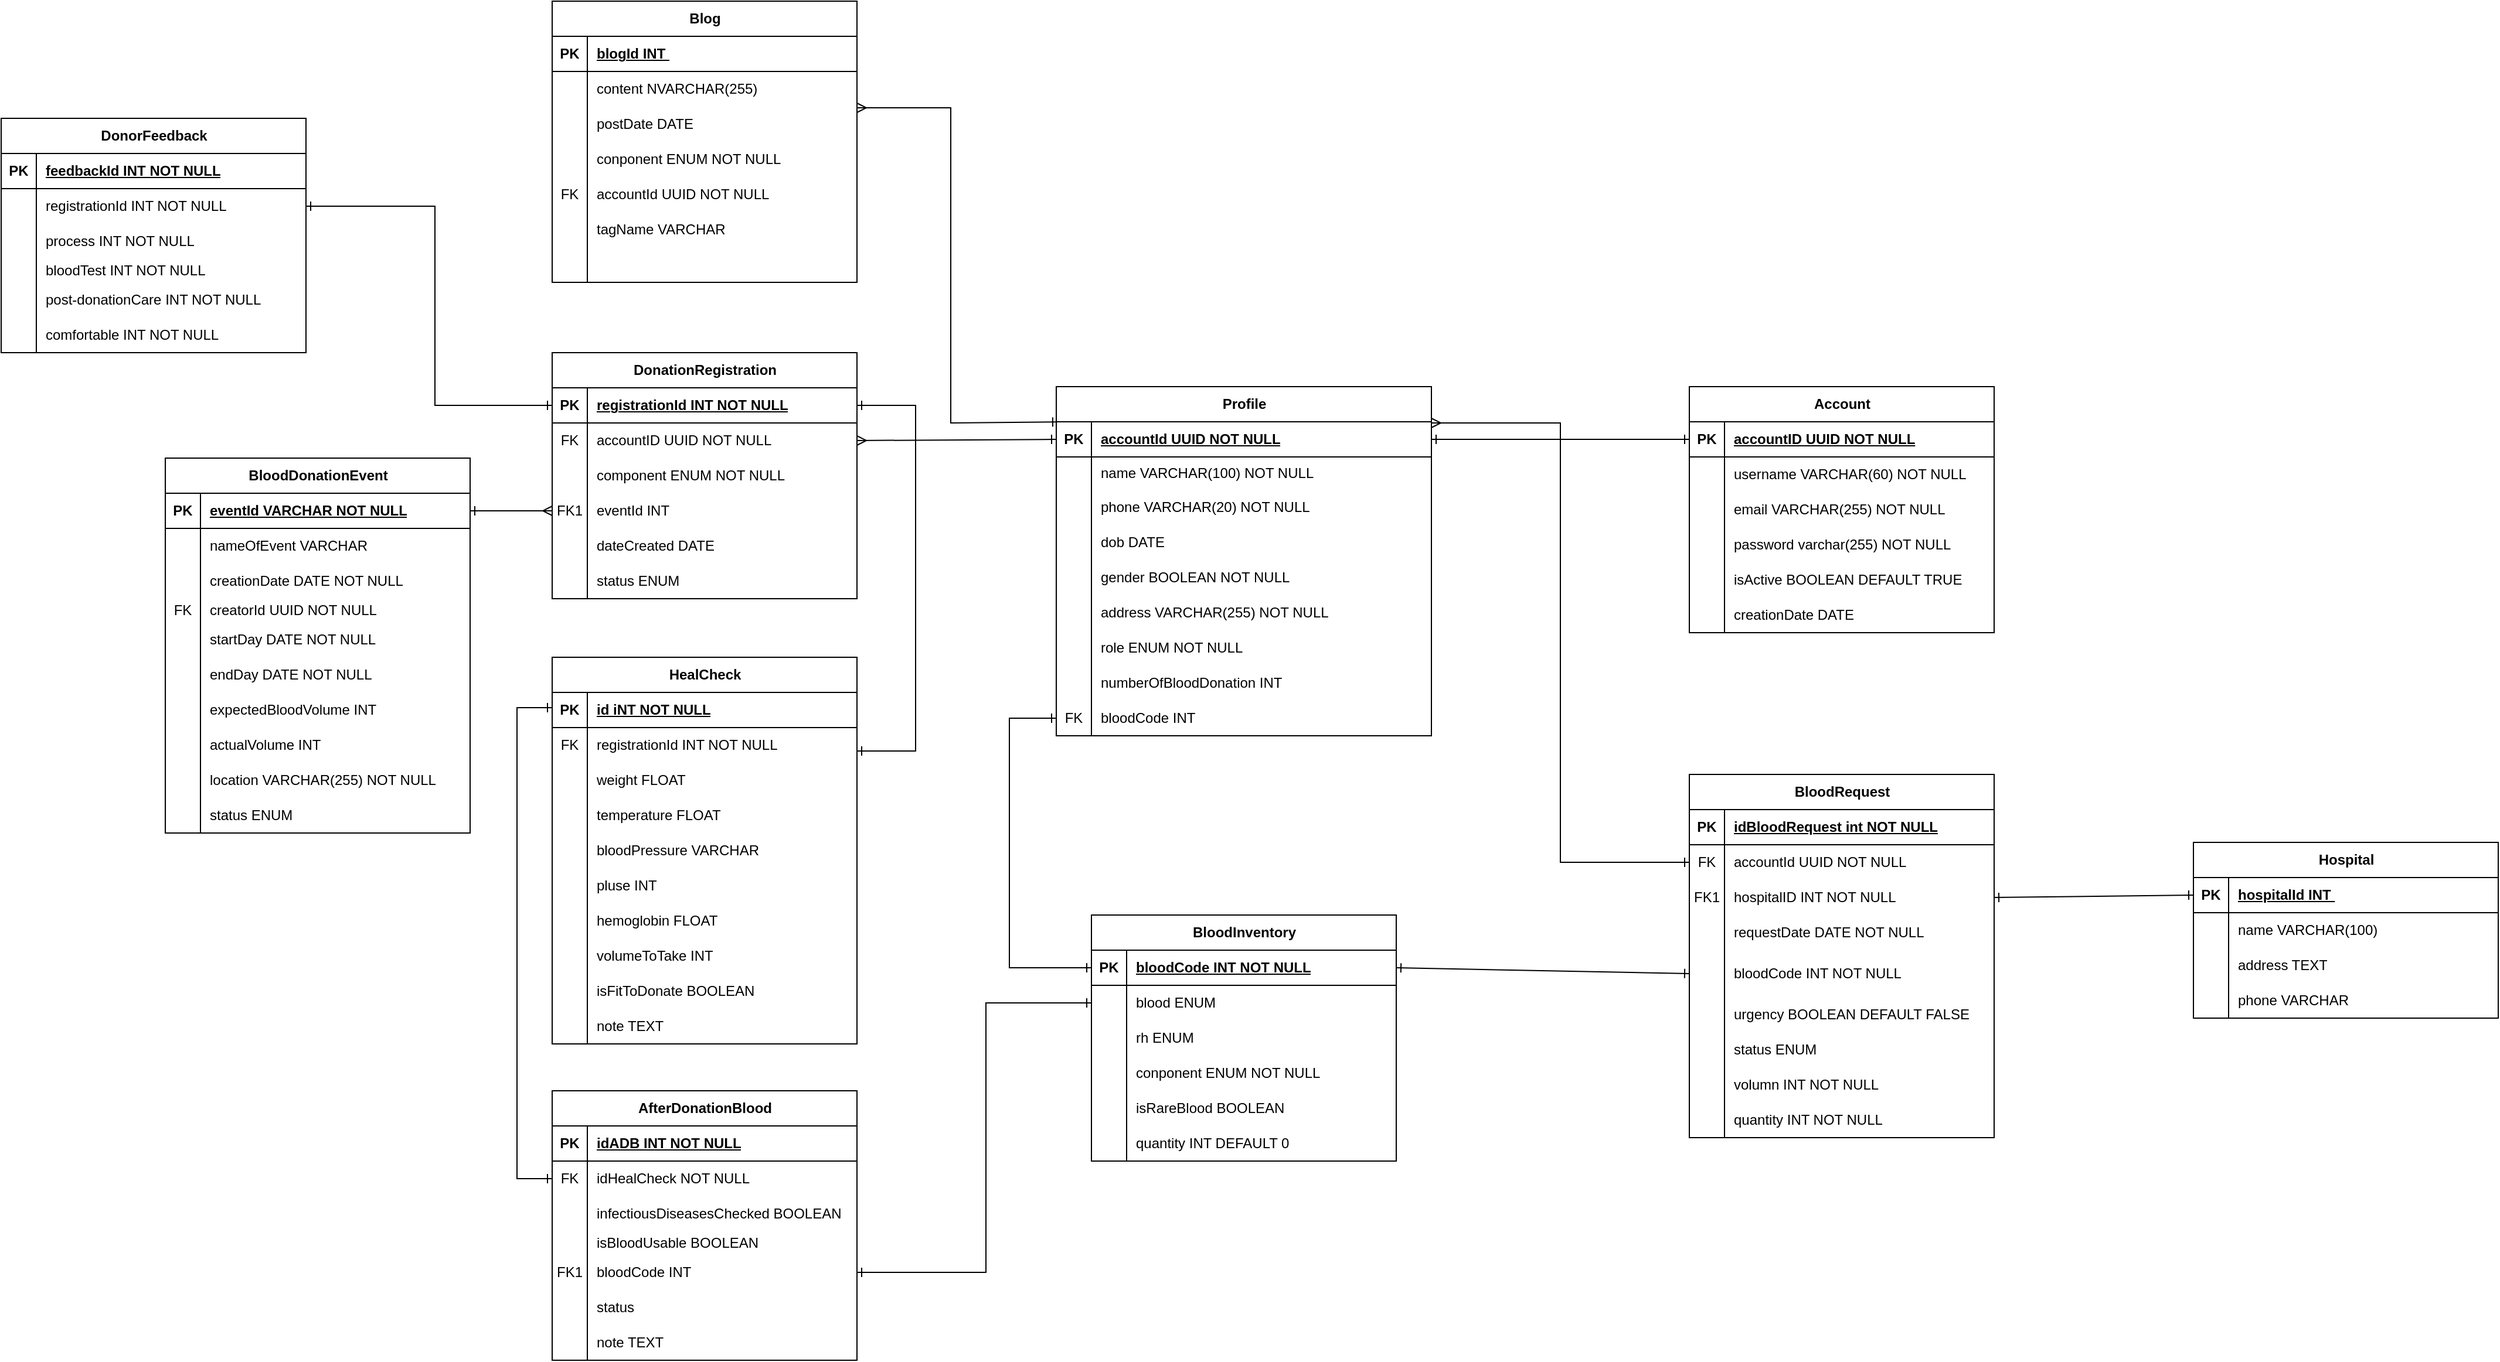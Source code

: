 <mxfile version="27.0.9">
  <diagram name="Trang-1" id="mo3RHjKAVXs8_SCcNCds">
    <mxGraphModel grid="1" page="1" gridSize="10" guides="1" tooltips="1" connect="1" arrows="1" fold="1" pageScale="1" pageWidth="827" pageHeight="1169" math="0" shadow="0">
      <root>
        <mxCell id="0" />
        <mxCell id="1" parent="0" />
        <mxCell id="Y6PvQOQFJjhmAr8uPtJg-1" value="Profile" style="shape=table;startSize=30;container=1;collapsible=1;childLayout=tableLayout;fixedRows=1;rowLines=0;fontStyle=1;align=center;resizeLast=1;html=1;" vertex="1" parent="1">
          <mxGeometry x="-440" y="-651" width="320" height="298" as="geometry" />
        </mxCell>
        <mxCell id="Y6PvQOQFJjhmAr8uPtJg-2" value="" style="shape=tableRow;horizontal=0;startSize=0;swimlaneHead=0;swimlaneBody=0;fillColor=none;collapsible=0;dropTarget=0;points=[[0,0.5],[1,0.5]];portConstraint=eastwest;top=0;left=0;right=0;bottom=1;" vertex="1" parent="Y6PvQOQFJjhmAr8uPtJg-1">
          <mxGeometry y="30" width="320" height="30" as="geometry" />
        </mxCell>
        <mxCell id="Y6PvQOQFJjhmAr8uPtJg-3" value="PK" style="shape=partialRectangle;connectable=0;fillColor=none;top=0;left=0;bottom=0;right=0;fontStyle=1;overflow=hidden;whiteSpace=wrap;html=1;" vertex="1" parent="Y6PvQOQFJjhmAr8uPtJg-2">
          <mxGeometry width="30" height="30" as="geometry">
            <mxRectangle width="30" height="30" as="alternateBounds" />
          </mxGeometry>
        </mxCell>
        <mxCell id="Y6PvQOQFJjhmAr8uPtJg-4" value="accountId UUID NOT NULL" style="shape=partialRectangle;connectable=0;fillColor=none;top=0;left=0;bottom=0;right=0;align=left;spacingLeft=6;fontStyle=5;overflow=hidden;whiteSpace=wrap;html=1;" vertex="1" parent="Y6PvQOQFJjhmAr8uPtJg-2">
          <mxGeometry x="30" width="290" height="30" as="geometry">
            <mxRectangle width="290" height="30" as="alternateBounds" />
          </mxGeometry>
        </mxCell>
        <mxCell id="Y6PvQOQFJjhmAr8uPtJg-27" style="shape=tableRow;horizontal=0;startSize=0;swimlaneHead=0;swimlaneBody=0;fillColor=none;collapsible=0;dropTarget=0;points=[[0,0.5],[1,0.5]];portConstraint=eastwest;top=0;left=0;right=0;bottom=0;" vertex="1" parent="Y6PvQOQFJjhmAr8uPtJg-1">
          <mxGeometry y="60" width="320" height="28" as="geometry" />
        </mxCell>
        <mxCell id="Y6PvQOQFJjhmAr8uPtJg-28" style="shape=partialRectangle;connectable=0;fillColor=none;top=0;left=0;bottom=0;right=0;editable=1;overflow=hidden;whiteSpace=wrap;html=1;" vertex="1" parent="Y6PvQOQFJjhmAr8uPtJg-27">
          <mxGeometry width="30" height="28" as="geometry">
            <mxRectangle width="30" height="28" as="alternateBounds" />
          </mxGeometry>
        </mxCell>
        <mxCell id="Y6PvQOQFJjhmAr8uPtJg-29" value="name VARCHAR(100) NOT NULL" style="shape=partialRectangle;connectable=0;fillColor=none;top=0;left=0;bottom=0;right=0;align=left;spacingLeft=6;overflow=hidden;whiteSpace=wrap;html=1;" vertex="1" parent="Y6PvQOQFJjhmAr8uPtJg-27">
          <mxGeometry x="30" width="290" height="28" as="geometry">
            <mxRectangle width="290" height="28" as="alternateBounds" />
          </mxGeometry>
        </mxCell>
        <mxCell id="Y6PvQOQFJjhmAr8uPtJg-30" style="shape=tableRow;horizontal=0;startSize=0;swimlaneHead=0;swimlaneBody=0;fillColor=none;collapsible=0;dropTarget=0;points=[[0,0.5],[1,0.5]];portConstraint=eastwest;top=0;left=0;right=0;bottom=0;" vertex="1" parent="Y6PvQOQFJjhmAr8uPtJg-1">
          <mxGeometry y="88" width="320" height="30" as="geometry" />
        </mxCell>
        <mxCell id="Y6PvQOQFJjhmAr8uPtJg-31" style="shape=partialRectangle;connectable=0;fillColor=none;top=0;left=0;bottom=0;right=0;editable=1;overflow=hidden;whiteSpace=wrap;html=1;" vertex="1" parent="Y6PvQOQFJjhmAr8uPtJg-30">
          <mxGeometry width="30" height="30" as="geometry">
            <mxRectangle width="30" height="30" as="alternateBounds" />
          </mxGeometry>
        </mxCell>
        <mxCell id="Y6PvQOQFJjhmAr8uPtJg-32" value="phone VARCHAR(20) NOT NULL" style="shape=partialRectangle;connectable=0;fillColor=none;top=0;left=0;bottom=0;right=0;align=left;spacingLeft=6;overflow=hidden;whiteSpace=wrap;html=1;" vertex="1" parent="Y6PvQOQFJjhmAr8uPtJg-30">
          <mxGeometry x="30" width="290" height="30" as="geometry">
            <mxRectangle width="290" height="30" as="alternateBounds" />
          </mxGeometry>
        </mxCell>
        <mxCell id="Y6PvQOQFJjhmAr8uPtJg-33" style="shape=tableRow;horizontal=0;startSize=0;swimlaneHead=0;swimlaneBody=0;fillColor=none;collapsible=0;dropTarget=0;points=[[0,0.5],[1,0.5]];portConstraint=eastwest;top=0;left=0;right=0;bottom=0;" vertex="1" parent="Y6PvQOQFJjhmAr8uPtJg-1">
          <mxGeometry y="118" width="320" height="30" as="geometry" />
        </mxCell>
        <mxCell id="Y6PvQOQFJjhmAr8uPtJg-34" style="shape=partialRectangle;connectable=0;fillColor=none;top=0;left=0;bottom=0;right=0;editable=1;overflow=hidden;whiteSpace=wrap;html=1;" vertex="1" parent="Y6PvQOQFJjhmAr8uPtJg-33">
          <mxGeometry width="30" height="30" as="geometry">
            <mxRectangle width="30" height="30" as="alternateBounds" />
          </mxGeometry>
        </mxCell>
        <mxCell id="Y6PvQOQFJjhmAr8uPtJg-35" value="dob DATE" style="shape=partialRectangle;connectable=0;fillColor=none;top=0;left=0;bottom=0;right=0;align=left;spacingLeft=6;overflow=hidden;whiteSpace=wrap;html=1;" vertex="1" parent="Y6PvQOQFJjhmAr8uPtJg-33">
          <mxGeometry x="30" width="290" height="30" as="geometry">
            <mxRectangle width="290" height="30" as="alternateBounds" />
          </mxGeometry>
        </mxCell>
        <mxCell id="Y6PvQOQFJjhmAr8uPtJg-36" style="shape=tableRow;horizontal=0;startSize=0;swimlaneHead=0;swimlaneBody=0;fillColor=none;collapsible=0;dropTarget=0;points=[[0,0.5],[1,0.5]];portConstraint=eastwest;top=0;left=0;right=0;bottom=0;" vertex="1" parent="Y6PvQOQFJjhmAr8uPtJg-1">
          <mxGeometry y="148" width="320" height="30" as="geometry" />
        </mxCell>
        <mxCell id="Y6PvQOQFJjhmAr8uPtJg-37" style="shape=partialRectangle;connectable=0;fillColor=none;top=0;left=0;bottom=0;right=0;editable=1;overflow=hidden;whiteSpace=wrap;html=1;" vertex="1" parent="Y6PvQOQFJjhmAr8uPtJg-36">
          <mxGeometry width="30" height="30" as="geometry">
            <mxRectangle width="30" height="30" as="alternateBounds" />
          </mxGeometry>
        </mxCell>
        <mxCell id="Y6PvQOQFJjhmAr8uPtJg-38" value="gender BOOLEAN NOT NULL" style="shape=partialRectangle;connectable=0;fillColor=none;top=0;left=0;bottom=0;right=0;align=left;spacingLeft=6;overflow=hidden;whiteSpace=wrap;html=1;" vertex="1" parent="Y6PvQOQFJjhmAr8uPtJg-36">
          <mxGeometry x="30" width="290" height="30" as="geometry">
            <mxRectangle width="290" height="30" as="alternateBounds" />
          </mxGeometry>
        </mxCell>
        <mxCell id="Y6PvQOQFJjhmAr8uPtJg-42" style="shape=tableRow;horizontal=0;startSize=0;swimlaneHead=0;swimlaneBody=0;fillColor=none;collapsible=0;dropTarget=0;points=[[0,0.5],[1,0.5]];portConstraint=eastwest;top=0;left=0;right=0;bottom=0;" vertex="1" parent="Y6PvQOQFJjhmAr8uPtJg-1">
          <mxGeometry y="178" width="320" height="30" as="geometry" />
        </mxCell>
        <mxCell id="Y6PvQOQFJjhmAr8uPtJg-43" style="shape=partialRectangle;connectable=0;fillColor=none;top=0;left=0;bottom=0;right=0;editable=1;overflow=hidden;whiteSpace=wrap;html=1;" vertex="1" parent="Y6PvQOQFJjhmAr8uPtJg-42">
          <mxGeometry width="30" height="30" as="geometry">
            <mxRectangle width="30" height="30" as="alternateBounds" />
          </mxGeometry>
        </mxCell>
        <mxCell id="Y6PvQOQFJjhmAr8uPtJg-44" value="address VARCHAR(255) NOT NULL" style="shape=partialRectangle;connectable=0;fillColor=none;top=0;left=0;bottom=0;right=0;align=left;spacingLeft=6;overflow=hidden;whiteSpace=wrap;html=1;" vertex="1" parent="Y6PvQOQFJjhmAr8uPtJg-42">
          <mxGeometry x="30" width="290" height="30" as="geometry">
            <mxRectangle width="290" height="30" as="alternateBounds" />
          </mxGeometry>
        </mxCell>
        <mxCell id="Y6PvQOQFJjhmAr8uPtJg-45" style="shape=tableRow;horizontal=0;startSize=0;swimlaneHead=0;swimlaneBody=0;fillColor=none;collapsible=0;dropTarget=0;points=[[0,0.5],[1,0.5]];portConstraint=eastwest;top=0;left=0;right=0;bottom=0;" vertex="1" parent="Y6PvQOQFJjhmAr8uPtJg-1">
          <mxGeometry y="208" width="320" height="30" as="geometry" />
        </mxCell>
        <mxCell id="Y6PvQOQFJjhmAr8uPtJg-46" style="shape=partialRectangle;connectable=0;fillColor=none;top=0;left=0;bottom=0;right=0;editable=1;overflow=hidden;whiteSpace=wrap;html=1;" vertex="1" parent="Y6PvQOQFJjhmAr8uPtJg-45">
          <mxGeometry width="30" height="30" as="geometry">
            <mxRectangle width="30" height="30" as="alternateBounds" />
          </mxGeometry>
        </mxCell>
        <mxCell id="Y6PvQOQFJjhmAr8uPtJg-47" value="role ENUM NOT NULL" style="shape=partialRectangle;connectable=0;fillColor=none;top=0;left=0;bottom=0;right=0;align=left;spacingLeft=6;overflow=hidden;whiteSpace=wrap;html=1;" vertex="1" parent="Y6PvQOQFJjhmAr8uPtJg-45">
          <mxGeometry x="30" width="290" height="30" as="geometry">
            <mxRectangle width="290" height="30" as="alternateBounds" />
          </mxGeometry>
        </mxCell>
        <mxCell id="BbE2RE-4JJcplLfOrKkQ-60" style="shape=tableRow;horizontal=0;startSize=0;swimlaneHead=0;swimlaneBody=0;fillColor=none;collapsible=0;dropTarget=0;points=[[0,0.5],[1,0.5]];portConstraint=eastwest;top=0;left=0;right=0;bottom=0;" vertex="1" parent="Y6PvQOQFJjhmAr8uPtJg-1">
          <mxGeometry y="238" width="320" height="30" as="geometry" />
        </mxCell>
        <mxCell id="BbE2RE-4JJcplLfOrKkQ-61" style="shape=partialRectangle;connectable=0;fillColor=none;top=0;left=0;bottom=0;right=0;editable=1;overflow=hidden;whiteSpace=wrap;html=1;" vertex="1" parent="BbE2RE-4JJcplLfOrKkQ-60">
          <mxGeometry width="30" height="30" as="geometry">
            <mxRectangle width="30" height="30" as="alternateBounds" />
          </mxGeometry>
        </mxCell>
        <mxCell id="BbE2RE-4JJcplLfOrKkQ-62" value="numberOfBloodDonation INT&amp;nbsp;" style="shape=partialRectangle;connectable=0;fillColor=none;top=0;left=0;bottom=0;right=0;align=left;spacingLeft=6;overflow=hidden;whiteSpace=wrap;html=1;" vertex="1" parent="BbE2RE-4JJcplLfOrKkQ-60">
          <mxGeometry x="30" width="290" height="30" as="geometry">
            <mxRectangle width="290" height="30" as="alternateBounds" />
          </mxGeometry>
        </mxCell>
        <mxCell id="BbE2RE-4JJcplLfOrKkQ-78" style="shape=tableRow;horizontal=0;startSize=0;swimlaneHead=0;swimlaneBody=0;fillColor=none;collapsible=0;dropTarget=0;points=[[0,0.5],[1,0.5]];portConstraint=eastwest;top=0;left=0;right=0;bottom=0;" vertex="1" parent="Y6PvQOQFJjhmAr8uPtJg-1">
          <mxGeometry y="268" width="320" height="30" as="geometry" />
        </mxCell>
        <mxCell id="BbE2RE-4JJcplLfOrKkQ-79" value="FK" style="shape=partialRectangle;connectable=0;fillColor=none;top=0;left=0;bottom=0;right=0;editable=1;overflow=hidden;whiteSpace=wrap;html=1;" vertex="1" parent="BbE2RE-4JJcplLfOrKkQ-78">
          <mxGeometry width="30" height="30" as="geometry">
            <mxRectangle width="30" height="30" as="alternateBounds" />
          </mxGeometry>
        </mxCell>
        <mxCell id="BbE2RE-4JJcplLfOrKkQ-80" value="bloodCode INT" style="shape=partialRectangle;connectable=0;fillColor=none;top=0;left=0;bottom=0;right=0;align=left;spacingLeft=6;overflow=hidden;whiteSpace=wrap;html=1;" vertex="1" parent="BbE2RE-4JJcplLfOrKkQ-78">
          <mxGeometry x="30" width="290" height="30" as="geometry">
            <mxRectangle width="290" height="30" as="alternateBounds" />
          </mxGeometry>
        </mxCell>
        <mxCell id="Y6PvQOQFJjhmAr8uPtJg-48" value="BloodRequest" style="shape=table;startSize=30;container=1;collapsible=1;childLayout=tableLayout;fixedRows=1;rowLines=0;fontStyle=1;align=center;resizeLast=1;html=1;" vertex="1" parent="1">
          <mxGeometry x="100" y="-320" width="260" height="310" as="geometry" />
        </mxCell>
        <mxCell id="Y6PvQOQFJjhmAr8uPtJg-49" value="" style="shape=tableRow;horizontal=0;startSize=0;swimlaneHead=0;swimlaneBody=0;fillColor=none;collapsible=0;dropTarget=0;points=[[0,0.5],[1,0.5]];portConstraint=eastwest;top=0;left=0;right=0;bottom=1;" vertex="1" parent="Y6PvQOQFJjhmAr8uPtJg-48">
          <mxGeometry y="30" width="260" height="30" as="geometry" />
        </mxCell>
        <mxCell id="Y6PvQOQFJjhmAr8uPtJg-50" value="PK" style="shape=partialRectangle;connectable=0;fillColor=none;top=0;left=0;bottom=0;right=0;fontStyle=1;overflow=hidden;whiteSpace=wrap;html=1;" vertex="1" parent="Y6PvQOQFJjhmAr8uPtJg-49">
          <mxGeometry width="30" height="30" as="geometry">
            <mxRectangle width="30" height="30" as="alternateBounds" />
          </mxGeometry>
        </mxCell>
        <mxCell id="Y6PvQOQFJjhmAr8uPtJg-51" value="idBloodRequest int NOT NULL" style="shape=partialRectangle;connectable=0;fillColor=none;top=0;left=0;bottom=0;right=0;align=left;spacingLeft=6;fontStyle=5;overflow=hidden;whiteSpace=wrap;html=1;" vertex="1" parent="Y6PvQOQFJjhmAr8uPtJg-49">
          <mxGeometry x="30" width="230" height="30" as="geometry">
            <mxRectangle width="230" height="30" as="alternateBounds" />
          </mxGeometry>
        </mxCell>
        <mxCell id="Y6PvQOQFJjhmAr8uPtJg-52" value="" style="shape=tableRow;horizontal=0;startSize=0;swimlaneHead=0;swimlaneBody=0;fillColor=none;collapsible=0;dropTarget=0;points=[[0,0.5],[1,0.5]];portConstraint=eastwest;top=0;left=0;right=0;bottom=0;" vertex="1" parent="Y6PvQOQFJjhmAr8uPtJg-48">
          <mxGeometry y="60" width="260" height="30" as="geometry" />
        </mxCell>
        <mxCell id="Y6PvQOQFJjhmAr8uPtJg-53" value="FK" style="shape=partialRectangle;connectable=0;fillColor=none;top=0;left=0;bottom=0;right=0;editable=1;overflow=hidden;whiteSpace=wrap;html=1;" vertex="1" parent="Y6PvQOQFJjhmAr8uPtJg-52">
          <mxGeometry width="30" height="30" as="geometry">
            <mxRectangle width="30" height="30" as="alternateBounds" />
          </mxGeometry>
        </mxCell>
        <mxCell id="Y6PvQOQFJjhmAr8uPtJg-54" value="accountId UUID NOT NULL" style="shape=partialRectangle;connectable=0;fillColor=none;top=0;left=0;bottom=0;right=0;align=left;spacingLeft=6;overflow=hidden;whiteSpace=wrap;html=1;" vertex="1" parent="Y6PvQOQFJjhmAr8uPtJg-52">
          <mxGeometry x="30" width="230" height="30" as="geometry">
            <mxRectangle width="230" height="30" as="alternateBounds" />
          </mxGeometry>
        </mxCell>
        <mxCell id="ejcc6TvGQVYqLx-joKli-116" style="shape=tableRow;horizontal=0;startSize=0;swimlaneHead=0;swimlaneBody=0;fillColor=none;collapsible=0;dropTarget=0;points=[[0,0.5],[1,0.5]];portConstraint=eastwest;top=0;left=0;right=0;bottom=0;" vertex="1" parent="Y6PvQOQFJjhmAr8uPtJg-48">
          <mxGeometry y="90" width="260" height="30" as="geometry" />
        </mxCell>
        <mxCell id="ejcc6TvGQVYqLx-joKli-117" value="FK1" style="shape=partialRectangle;connectable=0;fillColor=none;top=0;left=0;bottom=0;right=0;editable=1;overflow=hidden;whiteSpace=wrap;html=1;" vertex="1" parent="ejcc6TvGQVYqLx-joKli-116">
          <mxGeometry width="30" height="30" as="geometry">
            <mxRectangle width="30" height="30" as="alternateBounds" />
          </mxGeometry>
        </mxCell>
        <mxCell id="ejcc6TvGQVYqLx-joKli-118" value="hospitalID INT NOT NULL" style="shape=partialRectangle;connectable=0;fillColor=none;top=0;left=0;bottom=0;right=0;align=left;spacingLeft=6;overflow=hidden;whiteSpace=wrap;html=1;" vertex="1" parent="ejcc6TvGQVYqLx-joKli-116">
          <mxGeometry x="30" width="230" height="30" as="geometry">
            <mxRectangle width="230" height="30" as="alternateBounds" />
          </mxGeometry>
        </mxCell>
        <mxCell id="Y6PvQOQFJjhmAr8uPtJg-55" value="" style="shape=tableRow;horizontal=0;startSize=0;swimlaneHead=0;swimlaneBody=0;fillColor=none;collapsible=0;dropTarget=0;points=[[0,0.5],[1,0.5]];portConstraint=eastwest;top=0;left=0;right=0;bottom=0;" vertex="1" parent="Y6PvQOQFJjhmAr8uPtJg-48">
          <mxGeometry y="120" width="260" height="30" as="geometry" />
        </mxCell>
        <mxCell id="Y6PvQOQFJjhmAr8uPtJg-56" value="" style="shape=partialRectangle;connectable=0;fillColor=none;top=0;left=0;bottom=0;right=0;editable=1;overflow=hidden;whiteSpace=wrap;html=1;" vertex="1" parent="Y6PvQOQFJjhmAr8uPtJg-55">
          <mxGeometry width="30" height="30" as="geometry">
            <mxRectangle width="30" height="30" as="alternateBounds" />
          </mxGeometry>
        </mxCell>
        <mxCell id="Y6PvQOQFJjhmAr8uPtJg-57" value="requestDate DATE NOT NULL" style="shape=partialRectangle;connectable=0;fillColor=none;top=0;left=0;bottom=0;right=0;align=left;spacingLeft=6;overflow=hidden;whiteSpace=wrap;html=1;" vertex="1" parent="Y6PvQOQFJjhmAr8uPtJg-55">
          <mxGeometry x="30" width="230" height="30" as="geometry">
            <mxRectangle width="230" height="30" as="alternateBounds" />
          </mxGeometry>
        </mxCell>
        <mxCell id="Y6PvQOQFJjhmAr8uPtJg-61" style="shape=tableRow;horizontal=0;startSize=0;swimlaneHead=0;swimlaneBody=0;fillColor=none;collapsible=0;dropTarget=0;points=[[0,0.5],[1,0.5]];portConstraint=eastwest;top=0;left=0;right=0;bottom=0;" vertex="1" parent="Y6PvQOQFJjhmAr8uPtJg-48">
          <mxGeometry y="150" width="260" height="40" as="geometry" />
        </mxCell>
        <mxCell id="Y6PvQOQFJjhmAr8uPtJg-62" style="shape=partialRectangle;connectable=0;fillColor=none;top=0;left=0;bottom=0;right=0;editable=1;overflow=hidden;whiteSpace=wrap;html=1;" vertex="1" parent="Y6PvQOQFJjhmAr8uPtJg-61">
          <mxGeometry width="30" height="40" as="geometry">
            <mxRectangle width="30" height="40" as="alternateBounds" />
          </mxGeometry>
        </mxCell>
        <mxCell id="Y6PvQOQFJjhmAr8uPtJg-63" value="bloodCode INT NOT NULL" style="shape=partialRectangle;connectable=0;fillColor=none;top=0;left=0;bottom=0;right=0;align=left;spacingLeft=6;overflow=hidden;whiteSpace=wrap;html=1;" vertex="1" parent="Y6PvQOQFJjhmAr8uPtJg-61">
          <mxGeometry x="30" width="230" height="40" as="geometry">
            <mxRectangle width="230" height="40" as="alternateBounds" />
          </mxGeometry>
        </mxCell>
        <mxCell id="Y6PvQOQFJjhmAr8uPtJg-64" style="shape=tableRow;horizontal=0;startSize=0;swimlaneHead=0;swimlaneBody=0;fillColor=none;collapsible=0;dropTarget=0;points=[[0,0.5],[1,0.5]];portConstraint=eastwest;top=0;left=0;right=0;bottom=0;" vertex="1" parent="Y6PvQOQFJjhmAr8uPtJg-48">
          <mxGeometry y="190" width="260" height="30" as="geometry" />
        </mxCell>
        <mxCell id="Y6PvQOQFJjhmAr8uPtJg-65" style="shape=partialRectangle;connectable=0;fillColor=none;top=0;left=0;bottom=0;right=0;editable=1;overflow=hidden;whiteSpace=wrap;html=1;" vertex="1" parent="Y6PvQOQFJjhmAr8uPtJg-64">
          <mxGeometry width="30" height="30" as="geometry">
            <mxRectangle width="30" height="30" as="alternateBounds" />
          </mxGeometry>
        </mxCell>
        <mxCell id="Y6PvQOQFJjhmAr8uPtJg-66" value="urgency BOOLEAN DEFAULT FALSE" style="shape=partialRectangle;connectable=0;fillColor=none;top=0;left=0;bottom=0;right=0;align=left;spacingLeft=6;overflow=hidden;whiteSpace=wrap;html=1;" vertex="1" parent="Y6PvQOQFJjhmAr8uPtJg-64">
          <mxGeometry x="30" width="230" height="30" as="geometry">
            <mxRectangle width="230" height="30" as="alternateBounds" />
          </mxGeometry>
        </mxCell>
        <mxCell id="ejcc6TvGQVYqLx-joKli-107" style="shape=tableRow;horizontal=0;startSize=0;swimlaneHead=0;swimlaneBody=0;fillColor=none;collapsible=0;dropTarget=0;points=[[0,0.5],[1,0.5]];portConstraint=eastwest;top=0;left=0;right=0;bottom=0;" vertex="1" parent="Y6PvQOQFJjhmAr8uPtJg-48">
          <mxGeometry y="220" width="260" height="30" as="geometry" />
        </mxCell>
        <mxCell id="ejcc6TvGQVYqLx-joKli-108" style="shape=partialRectangle;connectable=0;fillColor=none;top=0;left=0;bottom=0;right=0;editable=1;overflow=hidden;whiteSpace=wrap;html=1;" vertex="1" parent="ejcc6TvGQVYqLx-joKli-107">
          <mxGeometry width="30" height="30" as="geometry">
            <mxRectangle width="30" height="30" as="alternateBounds" />
          </mxGeometry>
        </mxCell>
        <mxCell id="ejcc6TvGQVYqLx-joKli-109" value="status ENUM" style="shape=partialRectangle;connectable=0;fillColor=none;top=0;left=0;bottom=0;right=0;align=left;spacingLeft=6;overflow=hidden;whiteSpace=wrap;html=1;" vertex="1" parent="ejcc6TvGQVYqLx-joKli-107">
          <mxGeometry x="30" width="230" height="30" as="geometry">
            <mxRectangle width="230" height="30" as="alternateBounds" />
          </mxGeometry>
        </mxCell>
        <mxCell id="ejcc6TvGQVYqLx-joKli-110" style="shape=tableRow;horizontal=0;startSize=0;swimlaneHead=0;swimlaneBody=0;fillColor=none;collapsible=0;dropTarget=0;points=[[0,0.5],[1,0.5]];portConstraint=eastwest;top=0;left=0;right=0;bottom=0;" vertex="1" parent="Y6PvQOQFJjhmAr8uPtJg-48">
          <mxGeometry y="250" width="260" height="30" as="geometry" />
        </mxCell>
        <mxCell id="ejcc6TvGQVYqLx-joKli-111" style="shape=partialRectangle;connectable=0;fillColor=none;top=0;left=0;bottom=0;right=0;editable=1;overflow=hidden;whiteSpace=wrap;html=1;" vertex="1" parent="ejcc6TvGQVYqLx-joKli-110">
          <mxGeometry width="30" height="30" as="geometry">
            <mxRectangle width="30" height="30" as="alternateBounds" />
          </mxGeometry>
        </mxCell>
        <mxCell id="ejcc6TvGQVYqLx-joKli-112" value="volumn INT NOT NULL" style="shape=partialRectangle;connectable=0;fillColor=none;top=0;left=0;bottom=0;right=0;align=left;spacingLeft=6;overflow=hidden;whiteSpace=wrap;html=1;" vertex="1" parent="ejcc6TvGQVYqLx-joKli-110">
          <mxGeometry x="30" width="230" height="30" as="geometry">
            <mxRectangle width="230" height="30" as="alternateBounds" />
          </mxGeometry>
        </mxCell>
        <mxCell id="26wP3IJb9WgjGSfhCfVh-20" style="shape=tableRow;horizontal=0;startSize=0;swimlaneHead=0;swimlaneBody=0;fillColor=none;collapsible=0;dropTarget=0;points=[[0,0.5],[1,0.5]];portConstraint=eastwest;top=0;left=0;right=0;bottom=0;" vertex="1" parent="Y6PvQOQFJjhmAr8uPtJg-48">
          <mxGeometry y="280" width="260" height="30" as="geometry" />
        </mxCell>
        <mxCell id="26wP3IJb9WgjGSfhCfVh-21" style="shape=partialRectangle;connectable=0;fillColor=none;top=0;left=0;bottom=0;right=0;editable=1;overflow=hidden;whiteSpace=wrap;html=1;" vertex="1" parent="26wP3IJb9WgjGSfhCfVh-20">
          <mxGeometry width="30" height="30" as="geometry">
            <mxRectangle width="30" height="30" as="alternateBounds" />
          </mxGeometry>
        </mxCell>
        <mxCell id="26wP3IJb9WgjGSfhCfVh-22" value="quantity INT NOT NULL" style="shape=partialRectangle;connectable=0;fillColor=none;top=0;left=0;bottom=0;right=0;align=left;spacingLeft=6;overflow=hidden;whiteSpace=wrap;html=1;" vertex="1" parent="26wP3IJb9WgjGSfhCfVh-20">
          <mxGeometry x="30" width="230" height="30" as="geometry">
            <mxRectangle width="230" height="30" as="alternateBounds" />
          </mxGeometry>
        </mxCell>
        <mxCell id="KUYw6pqF5-_szJzmsIHX-2" value="DonationRegistration" style="shape=table;startSize=30;container=1;collapsible=1;childLayout=tableLayout;fixedRows=1;rowLines=0;fontStyle=1;align=center;resizeLast=1;html=1;" vertex="1" parent="1">
          <mxGeometry x="-870" y="-680" width="260" height="210" as="geometry" />
        </mxCell>
        <mxCell id="KUYw6pqF5-_szJzmsIHX-3" value="" style="shape=tableRow;horizontal=0;startSize=0;swimlaneHead=0;swimlaneBody=0;fillColor=none;collapsible=0;dropTarget=0;points=[[0,0.5],[1,0.5]];portConstraint=eastwest;top=0;left=0;right=0;bottom=1;" vertex="1" parent="KUYw6pqF5-_szJzmsIHX-2">
          <mxGeometry y="30" width="260" height="30" as="geometry" />
        </mxCell>
        <mxCell id="KUYw6pqF5-_szJzmsIHX-4" value="PK" style="shape=partialRectangle;connectable=0;fillColor=none;top=0;left=0;bottom=0;right=0;fontStyle=1;overflow=hidden;whiteSpace=wrap;html=1;" vertex="1" parent="KUYw6pqF5-_szJzmsIHX-3">
          <mxGeometry width="30" height="30" as="geometry">
            <mxRectangle width="30" height="30" as="alternateBounds" />
          </mxGeometry>
        </mxCell>
        <mxCell id="KUYw6pqF5-_szJzmsIHX-5" value="registrationId INT NOT NULL" style="shape=partialRectangle;connectable=0;fillColor=none;top=0;left=0;bottom=0;right=0;align=left;spacingLeft=6;fontStyle=5;overflow=hidden;whiteSpace=wrap;html=1;" vertex="1" parent="KUYw6pqF5-_szJzmsIHX-3">
          <mxGeometry x="30" width="230" height="30" as="geometry">
            <mxRectangle width="230" height="30" as="alternateBounds" />
          </mxGeometry>
        </mxCell>
        <mxCell id="KUYw6pqF5-_szJzmsIHX-6" value="" style="shape=tableRow;horizontal=0;startSize=0;swimlaneHead=0;swimlaneBody=0;fillColor=none;collapsible=0;dropTarget=0;points=[[0,0.5],[1,0.5]];portConstraint=eastwest;top=0;left=0;right=0;bottom=0;" vertex="1" parent="KUYw6pqF5-_szJzmsIHX-2">
          <mxGeometry y="60" width="260" height="30" as="geometry" />
        </mxCell>
        <mxCell id="KUYw6pqF5-_szJzmsIHX-7" value="FK" style="shape=partialRectangle;connectable=0;fillColor=none;top=0;left=0;bottom=0;right=0;editable=1;overflow=hidden;whiteSpace=wrap;html=1;" vertex="1" parent="KUYw6pqF5-_szJzmsIHX-6">
          <mxGeometry width="30" height="30" as="geometry">
            <mxRectangle width="30" height="30" as="alternateBounds" />
          </mxGeometry>
        </mxCell>
        <mxCell id="KUYw6pqF5-_szJzmsIHX-8" value="accountID UUID NOT NULL" style="shape=partialRectangle;connectable=0;fillColor=none;top=0;left=0;bottom=0;right=0;align=left;spacingLeft=6;overflow=hidden;whiteSpace=wrap;html=1;" vertex="1" parent="KUYw6pqF5-_szJzmsIHX-6">
          <mxGeometry x="30" width="230" height="30" as="geometry">
            <mxRectangle width="230" height="30" as="alternateBounds" />
          </mxGeometry>
        </mxCell>
        <mxCell id="KUYw6pqF5-_szJzmsIHX-15" style="shape=tableRow;horizontal=0;startSize=0;swimlaneHead=0;swimlaneBody=0;fillColor=none;collapsible=0;dropTarget=0;points=[[0,0.5],[1,0.5]];portConstraint=eastwest;top=0;left=0;right=0;bottom=0;" vertex="1" parent="KUYw6pqF5-_szJzmsIHX-2">
          <mxGeometry y="90" width="260" height="30" as="geometry" />
        </mxCell>
        <mxCell id="KUYw6pqF5-_szJzmsIHX-16" style="shape=partialRectangle;connectable=0;fillColor=none;top=0;left=0;bottom=0;right=0;editable=1;overflow=hidden;whiteSpace=wrap;html=1;" vertex="1" parent="KUYw6pqF5-_szJzmsIHX-15">
          <mxGeometry width="30" height="30" as="geometry">
            <mxRectangle width="30" height="30" as="alternateBounds" />
          </mxGeometry>
        </mxCell>
        <mxCell id="KUYw6pqF5-_szJzmsIHX-17" value="component ENUM NOT NULL" style="shape=partialRectangle;connectable=0;fillColor=none;top=0;left=0;bottom=0;right=0;align=left;spacingLeft=6;overflow=hidden;whiteSpace=wrap;html=1;" vertex="1" parent="KUYw6pqF5-_szJzmsIHX-15">
          <mxGeometry x="30" width="230" height="30" as="geometry">
            <mxRectangle width="230" height="30" as="alternateBounds" />
          </mxGeometry>
        </mxCell>
        <mxCell id="KUYw6pqF5-_szJzmsIHX-9" style="shape=tableRow;horizontal=0;startSize=0;swimlaneHead=0;swimlaneBody=0;fillColor=none;collapsible=0;dropTarget=0;points=[[0,0.5],[1,0.5]];portConstraint=eastwest;top=0;left=0;right=0;bottom=0;" vertex="1" parent="KUYw6pqF5-_szJzmsIHX-2">
          <mxGeometry y="120" width="260" height="30" as="geometry" />
        </mxCell>
        <mxCell id="KUYw6pqF5-_szJzmsIHX-10" value="FK1" style="shape=partialRectangle;connectable=0;fillColor=none;top=0;left=0;bottom=0;right=0;editable=1;overflow=hidden;whiteSpace=wrap;html=1;" vertex="1" parent="KUYw6pqF5-_szJzmsIHX-9">
          <mxGeometry width="30" height="30" as="geometry">
            <mxRectangle width="30" height="30" as="alternateBounds" />
          </mxGeometry>
        </mxCell>
        <mxCell id="KUYw6pqF5-_szJzmsIHX-11" value="eventId INT&amp;nbsp;" style="shape=partialRectangle;connectable=0;fillColor=none;top=0;left=0;bottom=0;right=0;align=left;spacingLeft=6;overflow=hidden;whiteSpace=wrap;html=1;" vertex="1" parent="KUYw6pqF5-_szJzmsIHX-9">
          <mxGeometry x="30" width="230" height="30" as="geometry">
            <mxRectangle width="230" height="30" as="alternateBounds" />
          </mxGeometry>
        </mxCell>
        <mxCell id="KUYw6pqF5-_szJzmsIHX-25" style="shape=tableRow;horizontal=0;startSize=0;swimlaneHead=0;swimlaneBody=0;fillColor=none;collapsible=0;dropTarget=0;points=[[0,0.5],[1,0.5]];portConstraint=eastwest;top=0;left=0;right=0;bottom=0;" vertex="1" parent="KUYw6pqF5-_szJzmsIHX-2">
          <mxGeometry y="150" width="260" height="30" as="geometry" />
        </mxCell>
        <mxCell id="KUYw6pqF5-_szJzmsIHX-26" style="shape=partialRectangle;connectable=0;fillColor=none;top=0;left=0;bottom=0;right=0;editable=1;overflow=hidden;whiteSpace=wrap;html=1;" vertex="1" parent="KUYw6pqF5-_szJzmsIHX-25">
          <mxGeometry width="30" height="30" as="geometry">
            <mxRectangle width="30" height="30" as="alternateBounds" />
          </mxGeometry>
        </mxCell>
        <mxCell id="KUYw6pqF5-_szJzmsIHX-27" value="dateCreated DATE" style="shape=partialRectangle;connectable=0;fillColor=none;top=0;left=0;bottom=0;right=0;align=left;spacingLeft=6;overflow=hidden;whiteSpace=wrap;html=1;" vertex="1" parent="KUYw6pqF5-_szJzmsIHX-25">
          <mxGeometry x="30" width="230" height="30" as="geometry">
            <mxRectangle width="230" height="30" as="alternateBounds" />
          </mxGeometry>
        </mxCell>
        <mxCell id="RFPSiZbf0imRWpDBmk-b-28" style="shape=tableRow;horizontal=0;startSize=0;swimlaneHead=0;swimlaneBody=0;fillColor=none;collapsible=0;dropTarget=0;points=[[0,0.5],[1,0.5]];portConstraint=eastwest;top=0;left=0;right=0;bottom=0;" vertex="1" parent="KUYw6pqF5-_szJzmsIHX-2">
          <mxGeometry y="180" width="260" height="30" as="geometry" />
        </mxCell>
        <mxCell id="RFPSiZbf0imRWpDBmk-b-29" style="shape=partialRectangle;connectable=0;fillColor=none;top=0;left=0;bottom=0;right=0;editable=1;overflow=hidden;whiteSpace=wrap;html=1;" vertex="1" parent="RFPSiZbf0imRWpDBmk-b-28">
          <mxGeometry width="30" height="30" as="geometry">
            <mxRectangle width="30" height="30" as="alternateBounds" />
          </mxGeometry>
        </mxCell>
        <mxCell id="RFPSiZbf0imRWpDBmk-b-30" value="status ENUM" style="shape=partialRectangle;connectable=0;fillColor=none;top=0;left=0;bottom=0;right=0;align=left;spacingLeft=6;overflow=hidden;whiteSpace=wrap;html=1;" vertex="1" parent="RFPSiZbf0imRWpDBmk-b-28">
          <mxGeometry x="30" width="230" height="30" as="geometry">
            <mxRectangle width="230" height="30" as="alternateBounds" />
          </mxGeometry>
        </mxCell>
        <mxCell id="KUYw6pqF5-_szJzmsIHX-31" value="BloodInventory" style="shape=table;startSize=30;container=1;collapsible=1;childLayout=tableLayout;fixedRows=1;rowLines=0;fontStyle=1;align=center;resizeLast=1;html=1;" vertex="1" parent="1">
          <mxGeometry x="-410" y="-200" width="260" height="210" as="geometry" />
        </mxCell>
        <mxCell id="KUYw6pqF5-_szJzmsIHX-32" value="" style="shape=tableRow;horizontal=0;startSize=0;swimlaneHead=0;swimlaneBody=0;fillColor=none;collapsible=0;dropTarget=0;points=[[0,0.5],[1,0.5]];portConstraint=eastwest;top=0;left=0;right=0;bottom=1;" vertex="1" parent="KUYw6pqF5-_szJzmsIHX-31">
          <mxGeometry y="30" width="260" height="30" as="geometry" />
        </mxCell>
        <mxCell id="KUYw6pqF5-_szJzmsIHX-33" value="PK" style="shape=partialRectangle;connectable=0;fillColor=none;top=0;left=0;bottom=0;right=0;fontStyle=1;overflow=hidden;whiteSpace=wrap;html=1;" vertex="1" parent="KUYw6pqF5-_szJzmsIHX-32">
          <mxGeometry width="30" height="30" as="geometry">
            <mxRectangle width="30" height="30" as="alternateBounds" />
          </mxGeometry>
        </mxCell>
        <mxCell id="KUYw6pqF5-_szJzmsIHX-34" value="bloodCode INT NOT NULL" style="shape=partialRectangle;connectable=0;fillColor=none;top=0;left=0;bottom=0;right=0;align=left;spacingLeft=6;fontStyle=5;overflow=hidden;whiteSpace=wrap;html=1;" vertex="1" parent="KUYw6pqF5-_szJzmsIHX-32">
          <mxGeometry x="30" width="230" height="30" as="geometry">
            <mxRectangle width="230" height="30" as="alternateBounds" />
          </mxGeometry>
        </mxCell>
        <mxCell id="KUYw6pqF5-_szJzmsIHX-35" value="" style="shape=tableRow;horizontal=0;startSize=0;swimlaneHead=0;swimlaneBody=0;fillColor=none;collapsible=0;dropTarget=0;points=[[0,0.5],[1,0.5]];portConstraint=eastwest;top=0;left=0;right=0;bottom=0;" vertex="1" parent="KUYw6pqF5-_szJzmsIHX-31">
          <mxGeometry y="60" width="260" height="30" as="geometry" />
        </mxCell>
        <mxCell id="KUYw6pqF5-_szJzmsIHX-36" value="" style="shape=partialRectangle;connectable=0;fillColor=none;top=0;left=0;bottom=0;right=0;editable=1;overflow=hidden;whiteSpace=wrap;html=1;" vertex="1" parent="KUYw6pqF5-_szJzmsIHX-35">
          <mxGeometry width="30" height="30" as="geometry">
            <mxRectangle width="30" height="30" as="alternateBounds" />
          </mxGeometry>
        </mxCell>
        <mxCell id="KUYw6pqF5-_szJzmsIHX-37" value="blood ENUM&amp;nbsp;" style="shape=partialRectangle;connectable=0;fillColor=none;top=0;left=0;bottom=0;right=0;align=left;spacingLeft=6;overflow=hidden;whiteSpace=wrap;html=1;" vertex="1" parent="KUYw6pqF5-_szJzmsIHX-35">
          <mxGeometry x="30" width="230" height="30" as="geometry">
            <mxRectangle width="230" height="30" as="alternateBounds" />
          </mxGeometry>
        </mxCell>
        <mxCell id="KUYw6pqF5-_szJzmsIHX-38" style="shape=tableRow;horizontal=0;startSize=0;swimlaneHead=0;swimlaneBody=0;fillColor=none;collapsible=0;dropTarget=0;points=[[0,0.5],[1,0.5]];portConstraint=eastwest;top=0;left=0;right=0;bottom=0;" vertex="1" parent="KUYw6pqF5-_szJzmsIHX-31">
          <mxGeometry y="90" width="260" height="30" as="geometry" />
        </mxCell>
        <mxCell id="KUYw6pqF5-_szJzmsIHX-39" style="shape=partialRectangle;connectable=0;fillColor=none;top=0;left=0;bottom=0;right=0;editable=1;overflow=hidden;whiteSpace=wrap;html=1;" vertex="1" parent="KUYw6pqF5-_szJzmsIHX-38">
          <mxGeometry width="30" height="30" as="geometry">
            <mxRectangle width="30" height="30" as="alternateBounds" />
          </mxGeometry>
        </mxCell>
        <mxCell id="KUYw6pqF5-_szJzmsIHX-40" value="rh ENUM&amp;nbsp;" style="shape=partialRectangle;connectable=0;fillColor=none;top=0;left=0;bottom=0;right=0;align=left;spacingLeft=6;overflow=hidden;whiteSpace=wrap;html=1;" vertex="1" parent="KUYw6pqF5-_szJzmsIHX-38">
          <mxGeometry x="30" width="230" height="30" as="geometry">
            <mxRectangle width="230" height="30" as="alternateBounds" />
          </mxGeometry>
        </mxCell>
        <mxCell id="ASGu5Sc-la364pMeKTuz-7" style="shape=tableRow;horizontal=0;startSize=0;swimlaneHead=0;swimlaneBody=0;fillColor=none;collapsible=0;dropTarget=0;points=[[0,0.5],[1,0.5]];portConstraint=eastwest;top=0;left=0;right=0;bottom=0;" vertex="1" parent="KUYw6pqF5-_szJzmsIHX-31">
          <mxGeometry y="120" width="260" height="30" as="geometry" />
        </mxCell>
        <mxCell id="ASGu5Sc-la364pMeKTuz-8" style="shape=partialRectangle;connectable=0;fillColor=none;top=0;left=0;bottom=0;right=0;editable=1;overflow=hidden;whiteSpace=wrap;html=1;" vertex="1" parent="ASGu5Sc-la364pMeKTuz-7">
          <mxGeometry width="30" height="30" as="geometry">
            <mxRectangle width="30" height="30" as="alternateBounds" />
          </mxGeometry>
        </mxCell>
        <mxCell id="ASGu5Sc-la364pMeKTuz-9" value="conponent ENUM NOT NULL" style="shape=partialRectangle;connectable=0;fillColor=none;top=0;left=0;bottom=0;right=0;align=left;spacingLeft=6;overflow=hidden;whiteSpace=wrap;html=1;" vertex="1" parent="ASGu5Sc-la364pMeKTuz-7">
          <mxGeometry x="30" width="230" height="30" as="geometry">
            <mxRectangle width="230" height="30" as="alternateBounds" />
          </mxGeometry>
        </mxCell>
        <mxCell id="BbE2RE-4JJcplLfOrKkQ-75" style="shape=tableRow;horizontal=0;startSize=0;swimlaneHead=0;swimlaneBody=0;fillColor=none;collapsible=0;dropTarget=0;points=[[0,0.5],[1,0.5]];portConstraint=eastwest;top=0;left=0;right=0;bottom=0;" vertex="1" parent="KUYw6pqF5-_szJzmsIHX-31">
          <mxGeometry y="150" width="260" height="30" as="geometry" />
        </mxCell>
        <mxCell id="BbE2RE-4JJcplLfOrKkQ-76" style="shape=partialRectangle;connectable=0;fillColor=none;top=0;left=0;bottom=0;right=0;editable=1;overflow=hidden;whiteSpace=wrap;html=1;" vertex="1" parent="BbE2RE-4JJcplLfOrKkQ-75">
          <mxGeometry width="30" height="30" as="geometry">
            <mxRectangle width="30" height="30" as="alternateBounds" />
          </mxGeometry>
        </mxCell>
        <mxCell id="BbE2RE-4JJcplLfOrKkQ-77" value="isRareBlood BOOLEAN&amp;nbsp;" style="shape=partialRectangle;connectable=0;fillColor=none;top=0;left=0;bottom=0;right=0;align=left;spacingLeft=6;overflow=hidden;whiteSpace=wrap;html=1;" vertex="1" parent="BbE2RE-4JJcplLfOrKkQ-75">
          <mxGeometry x="30" width="230" height="30" as="geometry">
            <mxRectangle width="230" height="30" as="alternateBounds" />
          </mxGeometry>
        </mxCell>
        <mxCell id="ejcc6TvGQVYqLx-joKli-4" style="shape=tableRow;horizontal=0;startSize=0;swimlaneHead=0;swimlaneBody=0;fillColor=none;collapsible=0;dropTarget=0;points=[[0,0.5],[1,0.5]];portConstraint=eastwest;top=0;left=0;right=0;bottom=0;" vertex="1" parent="KUYw6pqF5-_szJzmsIHX-31">
          <mxGeometry y="180" width="260" height="30" as="geometry" />
        </mxCell>
        <mxCell id="ejcc6TvGQVYqLx-joKli-5" style="shape=partialRectangle;connectable=0;fillColor=none;top=0;left=0;bottom=0;right=0;editable=1;overflow=hidden;whiteSpace=wrap;html=1;" vertex="1" parent="ejcc6TvGQVYqLx-joKli-4">
          <mxGeometry width="30" height="30" as="geometry">
            <mxRectangle width="30" height="30" as="alternateBounds" />
          </mxGeometry>
        </mxCell>
        <mxCell id="ejcc6TvGQVYqLx-joKli-6" value="quantity INT DEFAULT 0" style="shape=partialRectangle;connectable=0;fillColor=none;top=0;left=0;bottom=0;right=0;align=left;spacingLeft=6;overflow=hidden;whiteSpace=wrap;html=1;" vertex="1" parent="ejcc6TvGQVYqLx-joKli-4">
          <mxGeometry x="30" width="230" height="30" as="geometry">
            <mxRectangle width="230" height="30" as="alternateBounds" />
          </mxGeometry>
        </mxCell>
        <mxCell id="KUYw6pqF5-_szJzmsIHX-47" value="BloodDonationEvent" style="shape=table;startSize=30;container=1;collapsible=1;childLayout=tableLayout;fixedRows=1;rowLines=0;fontStyle=1;align=center;resizeLast=1;html=1;" vertex="1" parent="1">
          <mxGeometry x="-1200" y="-590" width="260" height="320.0" as="geometry" />
        </mxCell>
        <mxCell id="KUYw6pqF5-_szJzmsIHX-48" value="" style="shape=tableRow;horizontal=0;startSize=0;swimlaneHead=0;swimlaneBody=0;fillColor=none;collapsible=0;dropTarget=0;points=[[0,0.5],[1,0.5]];portConstraint=eastwest;top=0;left=0;right=0;bottom=1;" vertex="1" parent="KUYw6pqF5-_szJzmsIHX-47">
          <mxGeometry y="30" width="260" height="30" as="geometry" />
        </mxCell>
        <mxCell id="KUYw6pqF5-_szJzmsIHX-49" value="PK" style="shape=partialRectangle;connectable=0;fillColor=none;top=0;left=0;bottom=0;right=0;fontStyle=1;overflow=hidden;whiteSpace=wrap;html=1;" vertex="1" parent="KUYw6pqF5-_szJzmsIHX-48">
          <mxGeometry width="30" height="30" as="geometry">
            <mxRectangle width="30" height="30" as="alternateBounds" />
          </mxGeometry>
        </mxCell>
        <mxCell id="KUYw6pqF5-_szJzmsIHX-50" value="eventId VARCHAR NOT NULL" style="shape=partialRectangle;connectable=0;fillColor=none;top=0;left=0;bottom=0;right=0;align=left;spacingLeft=6;fontStyle=5;overflow=hidden;whiteSpace=wrap;html=1;" vertex="1" parent="KUYw6pqF5-_szJzmsIHX-48">
          <mxGeometry x="30" width="230" height="30" as="geometry">
            <mxRectangle width="230" height="30" as="alternateBounds" />
          </mxGeometry>
        </mxCell>
        <mxCell id="BbE2RE-4JJcplLfOrKkQ-88" style="shape=tableRow;horizontal=0;startSize=0;swimlaneHead=0;swimlaneBody=0;fillColor=none;collapsible=0;dropTarget=0;points=[[0,0.5],[1,0.5]];portConstraint=eastwest;top=0;left=0;right=0;bottom=0;" vertex="1" parent="KUYw6pqF5-_szJzmsIHX-47">
          <mxGeometry y="60" width="260" height="30" as="geometry" />
        </mxCell>
        <mxCell id="BbE2RE-4JJcplLfOrKkQ-89" style="shape=partialRectangle;connectable=0;fillColor=none;top=0;left=0;bottom=0;right=0;editable=1;overflow=hidden;whiteSpace=wrap;html=1;" vertex="1" parent="BbE2RE-4JJcplLfOrKkQ-88">
          <mxGeometry width="30" height="30" as="geometry">
            <mxRectangle width="30" height="30" as="alternateBounds" />
          </mxGeometry>
        </mxCell>
        <mxCell id="BbE2RE-4JJcplLfOrKkQ-90" value="nameOfEvent VARCHAR&amp;nbsp;" style="shape=partialRectangle;connectable=0;fillColor=none;top=0;left=0;bottom=0;right=0;align=left;spacingLeft=6;overflow=hidden;whiteSpace=wrap;html=1;" vertex="1" parent="BbE2RE-4JJcplLfOrKkQ-88">
          <mxGeometry x="30" width="230" height="30" as="geometry">
            <mxRectangle width="230" height="30" as="alternateBounds" />
          </mxGeometry>
        </mxCell>
        <mxCell id="KUYw6pqF5-_szJzmsIHX-51" value="" style="shape=tableRow;horizontal=0;startSize=0;swimlaneHead=0;swimlaneBody=0;fillColor=none;collapsible=0;dropTarget=0;points=[[0,0.5],[1,0.5]];portConstraint=eastwest;top=0;left=0;right=0;bottom=0;" vertex="1" parent="KUYw6pqF5-_szJzmsIHX-47">
          <mxGeometry y="90" width="260" height="30" as="geometry" />
        </mxCell>
        <mxCell id="KUYw6pqF5-_szJzmsIHX-52" value="" style="shape=partialRectangle;connectable=0;fillColor=none;top=0;left=0;bottom=0;right=0;editable=1;overflow=hidden;whiteSpace=wrap;html=1;" vertex="1" parent="KUYw6pqF5-_szJzmsIHX-51">
          <mxGeometry width="30" height="30" as="geometry">
            <mxRectangle width="30" height="30" as="alternateBounds" />
          </mxGeometry>
        </mxCell>
        <mxCell id="KUYw6pqF5-_szJzmsIHX-53" value="creationDate DATE NOT NULL" style="shape=partialRectangle;connectable=0;fillColor=none;top=0;left=0;bottom=0;right=0;align=left;spacingLeft=6;overflow=hidden;whiteSpace=wrap;html=1;" vertex="1" parent="KUYw6pqF5-_szJzmsIHX-51">
          <mxGeometry x="30" width="230" height="30" as="geometry">
            <mxRectangle width="230" height="30" as="alternateBounds" />
          </mxGeometry>
        </mxCell>
        <mxCell id="KUYw6pqF5-_szJzmsIHX-54" value="" style="shape=tableRow;horizontal=0;startSize=0;swimlaneHead=0;swimlaneBody=0;fillColor=none;collapsible=0;dropTarget=0;points=[[0,0.5],[1,0.5]];portConstraint=eastwest;top=0;left=0;right=0;bottom=0;" vertex="1" parent="KUYw6pqF5-_szJzmsIHX-47">
          <mxGeometry y="120" width="260" height="20" as="geometry" />
        </mxCell>
        <mxCell id="KUYw6pqF5-_szJzmsIHX-55" value="FK" style="shape=partialRectangle;connectable=0;fillColor=none;top=0;left=0;bottom=0;right=0;editable=1;overflow=hidden;whiteSpace=wrap;html=1;" vertex="1" parent="KUYw6pqF5-_szJzmsIHX-54">
          <mxGeometry width="30" height="20" as="geometry">
            <mxRectangle width="30" height="20" as="alternateBounds" />
          </mxGeometry>
        </mxCell>
        <mxCell id="KUYw6pqF5-_szJzmsIHX-56" value="creatorId UUID NOT NULL" style="shape=partialRectangle;connectable=0;fillColor=none;top=0;left=0;bottom=0;right=0;align=left;spacingLeft=6;overflow=hidden;whiteSpace=wrap;html=1;" vertex="1" parent="KUYw6pqF5-_szJzmsIHX-54">
          <mxGeometry x="30" width="230" height="20" as="geometry">
            <mxRectangle width="230" height="20" as="alternateBounds" />
          </mxGeometry>
        </mxCell>
        <mxCell id="BbE2RE-4JJcplLfOrKkQ-20" style="shape=tableRow;horizontal=0;startSize=0;swimlaneHead=0;swimlaneBody=0;fillColor=none;collapsible=0;dropTarget=0;points=[[0,0.5],[1,0.5]];portConstraint=eastwest;top=0;left=0;right=0;bottom=0;" vertex="1" parent="KUYw6pqF5-_szJzmsIHX-47">
          <mxGeometry y="140" width="260" height="30" as="geometry" />
        </mxCell>
        <mxCell id="BbE2RE-4JJcplLfOrKkQ-21" style="shape=partialRectangle;connectable=0;fillColor=none;top=0;left=0;bottom=0;right=0;editable=1;overflow=hidden;whiteSpace=wrap;html=1;" vertex="1" parent="BbE2RE-4JJcplLfOrKkQ-20">
          <mxGeometry width="30" height="30" as="geometry">
            <mxRectangle width="30" height="30" as="alternateBounds" />
          </mxGeometry>
        </mxCell>
        <mxCell id="BbE2RE-4JJcplLfOrKkQ-22" value="startDay DATE NOT NULL" style="shape=partialRectangle;connectable=0;fillColor=none;top=0;left=0;bottom=0;right=0;align=left;spacingLeft=6;overflow=hidden;whiteSpace=wrap;html=1;" vertex="1" parent="BbE2RE-4JJcplLfOrKkQ-20">
          <mxGeometry x="30" width="230" height="30" as="geometry">
            <mxRectangle width="230" height="30" as="alternateBounds" />
          </mxGeometry>
        </mxCell>
        <mxCell id="BbE2RE-4JJcplLfOrKkQ-23" style="shape=tableRow;horizontal=0;startSize=0;swimlaneHead=0;swimlaneBody=0;fillColor=none;collapsible=0;dropTarget=0;points=[[0,0.5],[1,0.5]];portConstraint=eastwest;top=0;left=0;right=0;bottom=0;" vertex="1" parent="KUYw6pqF5-_szJzmsIHX-47">
          <mxGeometry y="170" width="260" height="30" as="geometry" />
        </mxCell>
        <mxCell id="BbE2RE-4JJcplLfOrKkQ-24" style="shape=partialRectangle;connectable=0;fillColor=none;top=0;left=0;bottom=0;right=0;editable=1;overflow=hidden;whiteSpace=wrap;html=1;" vertex="1" parent="BbE2RE-4JJcplLfOrKkQ-23">
          <mxGeometry width="30" height="30" as="geometry">
            <mxRectangle width="30" height="30" as="alternateBounds" />
          </mxGeometry>
        </mxCell>
        <mxCell id="BbE2RE-4JJcplLfOrKkQ-25" value="endDay DATE NOT NULL" style="shape=partialRectangle;connectable=0;fillColor=none;top=0;left=0;bottom=0;right=0;align=left;spacingLeft=6;overflow=hidden;whiteSpace=wrap;html=1;" vertex="1" parent="BbE2RE-4JJcplLfOrKkQ-23">
          <mxGeometry x="30" width="230" height="30" as="geometry">
            <mxRectangle width="230" height="30" as="alternateBounds" />
          </mxGeometry>
        </mxCell>
        <mxCell id="KUYw6pqF5-_szJzmsIHX-57" value="" style="shape=tableRow;horizontal=0;startSize=0;swimlaneHead=0;swimlaneBody=0;fillColor=none;collapsible=0;dropTarget=0;points=[[0,0.5],[1,0.5]];portConstraint=eastwest;top=0;left=0;right=0;bottom=0;" vertex="1" parent="KUYw6pqF5-_szJzmsIHX-47">
          <mxGeometry y="200" width="260" height="30" as="geometry" />
        </mxCell>
        <mxCell id="KUYw6pqF5-_szJzmsIHX-58" value="" style="shape=partialRectangle;connectable=0;fillColor=none;top=0;left=0;bottom=0;right=0;editable=1;overflow=hidden;whiteSpace=wrap;html=1;" vertex="1" parent="KUYw6pqF5-_szJzmsIHX-57">
          <mxGeometry width="30" height="30" as="geometry">
            <mxRectangle width="30" height="30" as="alternateBounds" />
          </mxGeometry>
        </mxCell>
        <mxCell id="KUYw6pqF5-_szJzmsIHX-59" value="expectedBloodVolume INT&amp;nbsp;" style="shape=partialRectangle;connectable=0;fillColor=none;top=0;left=0;bottom=0;right=0;align=left;spacingLeft=6;overflow=hidden;whiteSpace=wrap;html=1;" vertex="1" parent="KUYw6pqF5-_szJzmsIHX-57">
          <mxGeometry x="30" width="230" height="30" as="geometry">
            <mxRectangle width="230" height="30" as="alternateBounds" />
          </mxGeometry>
        </mxCell>
        <mxCell id="BbE2RE-4JJcplLfOrKkQ-82" style="shape=tableRow;horizontal=0;startSize=0;swimlaneHead=0;swimlaneBody=0;fillColor=none;collapsible=0;dropTarget=0;points=[[0,0.5],[1,0.5]];portConstraint=eastwest;top=0;left=0;right=0;bottom=0;" vertex="1" parent="KUYw6pqF5-_szJzmsIHX-47">
          <mxGeometry y="230" width="260" height="30" as="geometry" />
        </mxCell>
        <mxCell id="BbE2RE-4JJcplLfOrKkQ-83" style="shape=partialRectangle;connectable=0;fillColor=none;top=0;left=0;bottom=0;right=0;editable=1;overflow=hidden;whiteSpace=wrap;html=1;" vertex="1" parent="BbE2RE-4JJcplLfOrKkQ-82">
          <mxGeometry width="30" height="30" as="geometry">
            <mxRectangle width="30" height="30" as="alternateBounds" />
          </mxGeometry>
        </mxCell>
        <mxCell id="BbE2RE-4JJcplLfOrKkQ-84" value="actualVolume INT" style="shape=partialRectangle;connectable=0;fillColor=none;top=0;left=0;bottom=0;right=0;align=left;spacingLeft=6;overflow=hidden;whiteSpace=wrap;html=1;" vertex="1" parent="BbE2RE-4JJcplLfOrKkQ-82">
          <mxGeometry x="30" width="230" height="30" as="geometry">
            <mxRectangle width="230" height="30" as="alternateBounds" />
          </mxGeometry>
        </mxCell>
        <mxCell id="hkOKtNuPm5rjPRJEu85u-1" style="shape=tableRow;horizontal=0;startSize=0;swimlaneHead=0;swimlaneBody=0;fillColor=none;collapsible=0;dropTarget=0;points=[[0,0.5],[1,0.5]];portConstraint=eastwest;top=0;left=0;right=0;bottom=0;" vertex="1" parent="KUYw6pqF5-_szJzmsIHX-47">
          <mxGeometry y="260" width="260" height="30" as="geometry" />
        </mxCell>
        <mxCell id="hkOKtNuPm5rjPRJEu85u-2" style="shape=partialRectangle;connectable=0;fillColor=none;top=0;left=0;bottom=0;right=0;editable=1;overflow=hidden;whiteSpace=wrap;html=1;" vertex="1" parent="hkOKtNuPm5rjPRJEu85u-1">
          <mxGeometry width="30" height="30" as="geometry">
            <mxRectangle width="30" height="30" as="alternateBounds" />
          </mxGeometry>
        </mxCell>
        <mxCell id="hkOKtNuPm5rjPRJEu85u-3" value="location VARCHAR(255) NOT NULL" style="shape=partialRectangle;connectable=0;fillColor=none;top=0;left=0;bottom=0;right=0;align=left;spacingLeft=6;overflow=hidden;whiteSpace=wrap;html=1;" vertex="1" parent="hkOKtNuPm5rjPRJEu85u-1">
          <mxGeometry x="30" width="230" height="30" as="geometry">
            <mxRectangle width="230" height="30" as="alternateBounds" />
          </mxGeometry>
        </mxCell>
        <mxCell id="BbE2RE-4JJcplLfOrKkQ-85" style="shape=tableRow;horizontal=0;startSize=0;swimlaneHead=0;swimlaneBody=0;fillColor=none;collapsible=0;dropTarget=0;points=[[0,0.5],[1,0.5]];portConstraint=eastwest;top=0;left=0;right=0;bottom=0;" vertex="1" parent="KUYw6pqF5-_szJzmsIHX-47">
          <mxGeometry y="290" width="260" height="30" as="geometry" />
        </mxCell>
        <mxCell id="BbE2RE-4JJcplLfOrKkQ-86" style="shape=partialRectangle;connectable=0;fillColor=none;top=0;left=0;bottom=0;right=0;editable=1;overflow=hidden;whiteSpace=wrap;html=1;" vertex="1" parent="BbE2RE-4JJcplLfOrKkQ-85">
          <mxGeometry width="30" height="30" as="geometry">
            <mxRectangle width="30" height="30" as="alternateBounds" />
          </mxGeometry>
        </mxCell>
        <mxCell id="BbE2RE-4JJcplLfOrKkQ-87" value="status ENUM" style="shape=partialRectangle;connectable=0;fillColor=none;top=0;left=0;bottom=0;right=0;align=left;spacingLeft=6;overflow=hidden;whiteSpace=wrap;html=1;" vertex="1" parent="BbE2RE-4JJcplLfOrKkQ-85">
          <mxGeometry x="30" width="230" height="30" as="geometry">
            <mxRectangle width="230" height="30" as="alternateBounds" />
          </mxGeometry>
        </mxCell>
        <mxCell id="ejcc6TvGQVYqLx-joKli-7" value="Account" style="shape=table;startSize=30;container=1;collapsible=1;childLayout=tableLayout;fixedRows=1;rowLines=0;fontStyle=1;align=center;resizeLast=1;html=1;" vertex="1" parent="1">
          <mxGeometry x="100" y="-651" width="260" height="210" as="geometry" />
        </mxCell>
        <mxCell id="ejcc6TvGQVYqLx-joKli-8" value="" style="shape=tableRow;horizontal=0;startSize=0;swimlaneHead=0;swimlaneBody=0;fillColor=none;collapsible=0;dropTarget=0;points=[[0,0.5],[1,0.5]];portConstraint=eastwest;top=0;left=0;right=0;bottom=1;" vertex="1" parent="ejcc6TvGQVYqLx-joKli-7">
          <mxGeometry y="30" width="260" height="30" as="geometry" />
        </mxCell>
        <mxCell id="ejcc6TvGQVYqLx-joKli-9" value="PK" style="shape=partialRectangle;connectable=0;fillColor=none;top=0;left=0;bottom=0;right=0;fontStyle=1;overflow=hidden;whiteSpace=wrap;html=1;" vertex="1" parent="ejcc6TvGQVYqLx-joKli-8">
          <mxGeometry width="30" height="30" as="geometry">
            <mxRectangle width="30" height="30" as="alternateBounds" />
          </mxGeometry>
        </mxCell>
        <mxCell id="ejcc6TvGQVYqLx-joKli-10" value="accountID UUID NOT NULL" style="shape=partialRectangle;connectable=0;fillColor=none;top=0;left=0;bottom=0;right=0;align=left;spacingLeft=6;fontStyle=5;overflow=hidden;whiteSpace=wrap;html=1;" vertex="1" parent="ejcc6TvGQVYqLx-joKli-8">
          <mxGeometry x="30" width="230" height="30" as="geometry">
            <mxRectangle width="230" height="30" as="alternateBounds" />
          </mxGeometry>
        </mxCell>
        <mxCell id="ejcc6TvGQVYqLx-joKli-11" value="" style="shape=tableRow;horizontal=0;startSize=0;swimlaneHead=0;swimlaneBody=0;fillColor=none;collapsible=0;dropTarget=0;points=[[0,0.5],[1,0.5]];portConstraint=eastwest;top=0;left=0;right=0;bottom=0;" vertex="1" parent="ejcc6TvGQVYqLx-joKli-7">
          <mxGeometry y="60" width="260" height="30" as="geometry" />
        </mxCell>
        <mxCell id="ejcc6TvGQVYqLx-joKli-12" value="" style="shape=partialRectangle;connectable=0;fillColor=none;top=0;left=0;bottom=0;right=0;editable=1;overflow=hidden;whiteSpace=wrap;html=1;" vertex="1" parent="ejcc6TvGQVYqLx-joKli-11">
          <mxGeometry width="30" height="30" as="geometry">
            <mxRectangle width="30" height="30" as="alternateBounds" />
          </mxGeometry>
        </mxCell>
        <mxCell id="ejcc6TvGQVYqLx-joKli-13" value="username VARCHAR(60) NOT NULL" style="shape=partialRectangle;connectable=0;fillColor=none;top=0;left=0;bottom=0;right=0;align=left;spacingLeft=6;overflow=hidden;whiteSpace=wrap;html=1;" vertex="1" parent="ejcc6TvGQVYqLx-joKli-11">
          <mxGeometry x="30" width="230" height="30" as="geometry">
            <mxRectangle width="230" height="30" as="alternateBounds" />
          </mxGeometry>
        </mxCell>
        <mxCell id="ejcc6TvGQVYqLx-joKli-14" style="shape=tableRow;horizontal=0;startSize=0;swimlaneHead=0;swimlaneBody=0;fillColor=none;collapsible=0;dropTarget=0;points=[[0,0.5],[1,0.5]];portConstraint=eastwest;top=0;left=0;right=0;bottom=0;" vertex="1" parent="ejcc6TvGQVYqLx-joKli-7">
          <mxGeometry y="90" width="260" height="30" as="geometry" />
        </mxCell>
        <mxCell id="ejcc6TvGQVYqLx-joKli-15" style="shape=partialRectangle;connectable=0;fillColor=none;top=0;left=0;bottom=0;right=0;editable=1;overflow=hidden;whiteSpace=wrap;html=1;" vertex="1" parent="ejcc6TvGQVYqLx-joKli-14">
          <mxGeometry width="30" height="30" as="geometry">
            <mxRectangle width="30" height="30" as="alternateBounds" />
          </mxGeometry>
        </mxCell>
        <mxCell id="ejcc6TvGQVYqLx-joKli-16" value="email VARCHAR(255) NOT NULL" style="shape=partialRectangle;connectable=0;fillColor=none;top=0;left=0;bottom=0;right=0;align=left;spacingLeft=6;overflow=hidden;whiteSpace=wrap;html=1;" vertex="1" parent="ejcc6TvGQVYqLx-joKli-14">
          <mxGeometry x="30" width="230" height="30" as="geometry">
            <mxRectangle width="230" height="30" as="alternateBounds" />
          </mxGeometry>
        </mxCell>
        <mxCell id="ejcc6TvGQVYqLx-joKli-17" style="shape=tableRow;horizontal=0;startSize=0;swimlaneHead=0;swimlaneBody=0;fillColor=none;collapsible=0;dropTarget=0;points=[[0,0.5],[1,0.5]];portConstraint=eastwest;top=0;left=0;right=0;bottom=0;" vertex="1" parent="ejcc6TvGQVYqLx-joKli-7">
          <mxGeometry y="120" width="260" height="30" as="geometry" />
        </mxCell>
        <mxCell id="ejcc6TvGQVYqLx-joKli-18" style="shape=partialRectangle;connectable=0;fillColor=none;top=0;left=0;bottom=0;right=0;editable=1;overflow=hidden;whiteSpace=wrap;html=1;" vertex="1" parent="ejcc6TvGQVYqLx-joKli-17">
          <mxGeometry width="30" height="30" as="geometry">
            <mxRectangle width="30" height="30" as="alternateBounds" />
          </mxGeometry>
        </mxCell>
        <mxCell id="ejcc6TvGQVYqLx-joKli-19" value="password varchar(255) NOT NULL" style="shape=partialRectangle;connectable=0;fillColor=none;top=0;left=0;bottom=0;right=0;align=left;spacingLeft=6;overflow=hidden;whiteSpace=wrap;html=1;" vertex="1" parent="ejcc6TvGQVYqLx-joKli-17">
          <mxGeometry x="30" width="230" height="30" as="geometry">
            <mxRectangle width="230" height="30" as="alternateBounds" />
          </mxGeometry>
        </mxCell>
        <mxCell id="ejcc6TvGQVYqLx-joKli-20" style="shape=tableRow;horizontal=0;startSize=0;swimlaneHead=0;swimlaneBody=0;fillColor=none;collapsible=0;dropTarget=0;points=[[0,0.5],[1,0.5]];portConstraint=eastwest;top=0;left=0;right=0;bottom=0;" vertex="1" parent="ejcc6TvGQVYqLx-joKli-7">
          <mxGeometry y="150" width="260" height="30" as="geometry" />
        </mxCell>
        <mxCell id="ejcc6TvGQVYqLx-joKli-21" style="shape=partialRectangle;connectable=0;fillColor=none;top=0;left=0;bottom=0;right=0;editable=1;overflow=hidden;whiteSpace=wrap;html=1;" vertex="1" parent="ejcc6TvGQVYqLx-joKli-20">
          <mxGeometry width="30" height="30" as="geometry">
            <mxRectangle width="30" height="30" as="alternateBounds" />
          </mxGeometry>
        </mxCell>
        <mxCell id="ejcc6TvGQVYqLx-joKli-22" value="isActive BOOLEAN DEFAULT TRUE" style="shape=partialRectangle;connectable=0;fillColor=none;top=0;left=0;bottom=0;right=0;align=left;spacingLeft=6;overflow=hidden;whiteSpace=wrap;html=1;" vertex="1" parent="ejcc6TvGQVYqLx-joKli-20">
          <mxGeometry x="30" width="230" height="30" as="geometry">
            <mxRectangle width="230" height="30" as="alternateBounds" />
          </mxGeometry>
        </mxCell>
        <mxCell id="ejcc6TvGQVYqLx-joKli-23" style="shape=tableRow;horizontal=0;startSize=0;swimlaneHead=0;swimlaneBody=0;fillColor=none;collapsible=0;dropTarget=0;points=[[0,0.5],[1,0.5]];portConstraint=eastwest;top=0;left=0;right=0;bottom=0;" vertex="1" parent="ejcc6TvGQVYqLx-joKli-7">
          <mxGeometry y="180" width="260" height="30" as="geometry" />
        </mxCell>
        <mxCell id="ejcc6TvGQVYqLx-joKli-24" style="shape=partialRectangle;connectable=0;fillColor=none;top=0;left=0;bottom=0;right=0;editable=1;overflow=hidden;whiteSpace=wrap;html=1;" vertex="1" parent="ejcc6TvGQVYqLx-joKli-23">
          <mxGeometry width="30" height="30" as="geometry">
            <mxRectangle width="30" height="30" as="alternateBounds" />
          </mxGeometry>
        </mxCell>
        <mxCell id="ejcc6TvGQVYqLx-joKli-25" value="creationDate DATE&amp;nbsp;" style="shape=partialRectangle;connectable=0;fillColor=none;top=0;left=0;bottom=0;right=0;align=left;spacingLeft=6;overflow=hidden;whiteSpace=wrap;html=1;" vertex="1" parent="ejcc6TvGQVYqLx-joKli-23">
          <mxGeometry x="30" width="230" height="30" as="geometry">
            <mxRectangle width="230" height="30" as="alternateBounds" />
          </mxGeometry>
        </mxCell>
        <mxCell id="ejcc6TvGQVYqLx-joKli-26" value="DonorFeedback" style="shape=table;startSize=30;container=1;collapsible=1;childLayout=tableLayout;fixedRows=1;rowLines=0;fontStyle=1;align=center;resizeLast=1;html=1;" vertex="1" parent="1">
          <mxGeometry x="-1340" y="-880" width="260" height="200" as="geometry" />
        </mxCell>
        <mxCell id="ejcc6TvGQVYqLx-joKli-27" value="" style="shape=tableRow;horizontal=0;startSize=0;swimlaneHead=0;swimlaneBody=0;fillColor=none;collapsible=0;dropTarget=0;points=[[0,0.5],[1,0.5]];portConstraint=eastwest;top=0;left=0;right=0;bottom=1;" vertex="1" parent="ejcc6TvGQVYqLx-joKli-26">
          <mxGeometry y="30" width="260" height="30" as="geometry" />
        </mxCell>
        <mxCell id="ejcc6TvGQVYqLx-joKli-28" value="PK" style="shape=partialRectangle;connectable=0;fillColor=none;top=0;left=0;bottom=0;right=0;fontStyle=1;overflow=hidden;whiteSpace=wrap;html=1;" vertex="1" parent="ejcc6TvGQVYqLx-joKli-27">
          <mxGeometry width="30" height="30" as="geometry">
            <mxRectangle width="30" height="30" as="alternateBounds" />
          </mxGeometry>
        </mxCell>
        <mxCell id="ejcc6TvGQVYqLx-joKli-29" value="feedbackId INT NOT NULL" style="shape=partialRectangle;connectable=0;fillColor=none;top=0;left=0;bottom=0;right=0;align=left;spacingLeft=6;fontStyle=5;overflow=hidden;whiteSpace=wrap;html=1;" vertex="1" parent="ejcc6TvGQVYqLx-joKli-27">
          <mxGeometry x="30" width="230" height="30" as="geometry">
            <mxRectangle width="230" height="30" as="alternateBounds" />
          </mxGeometry>
        </mxCell>
        <mxCell id="26wP3IJb9WgjGSfhCfVh-1" style="shape=tableRow;horizontal=0;startSize=0;swimlaneHead=0;swimlaneBody=0;fillColor=none;collapsible=0;dropTarget=0;points=[[0,0.5],[1,0.5]];portConstraint=eastwest;top=0;left=0;right=0;bottom=0;" vertex="1" parent="ejcc6TvGQVYqLx-joKli-26">
          <mxGeometry y="60" width="260" height="30" as="geometry" />
        </mxCell>
        <mxCell id="26wP3IJb9WgjGSfhCfVh-2" style="shape=partialRectangle;connectable=0;fillColor=none;top=0;left=0;bottom=0;right=0;editable=1;overflow=hidden;whiteSpace=wrap;html=1;" vertex="1" parent="26wP3IJb9WgjGSfhCfVh-1">
          <mxGeometry width="30" height="30" as="geometry">
            <mxRectangle width="30" height="30" as="alternateBounds" />
          </mxGeometry>
        </mxCell>
        <mxCell id="26wP3IJb9WgjGSfhCfVh-3" value="registrationId INT NOT NULL" style="shape=partialRectangle;connectable=0;fillColor=none;top=0;left=0;bottom=0;right=0;align=left;spacingLeft=6;overflow=hidden;whiteSpace=wrap;html=1;" vertex="1" parent="26wP3IJb9WgjGSfhCfVh-1">
          <mxGeometry x="30" width="230" height="30" as="geometry">
            <mxRectangle width="230" height="30" as="alternateBounds" />
          </mxGeometry>
        </mxCell>
        <mxCell id="ejcc6TvGQVYqLx-joKli-30" value="" style="shape=tableRow;horizontal=0;startSize=0;swimlaneHead=0;swimlaneBody=0;fillColor=none;collapsible=0;dropTarget=0;points=[[0,0.5],[1,0.5]];portConstraint=eastwest;top=0;left=0;right=0;bottom=0;" vertex="1" parent="ejcc6TvGQVYqLx-joKli-26">
          <mxGeometry y="90" width="260" height="30" as="geometry" />
        </mxCell>
        <mxCell id="ejcc6TvGQVYqLx-joKli-31" value="" style="shape=partialRectangle;connectable=0;fillColor=none;top=0;left=0;bottom=0;right=0;editable=1;overflow=hidden;whiteSpace=wrap;html=1;" vertex="1" parent="ejcc6TvGQVYqLx-joKli-30">
          <mxGeometry width="30" height="30" as="geometry">
            <mxRectangle width="30" height="30" as="alternateBounds" />
          </mxGeometry>
        </mxCell>
        <mxCell id="ejcc6TvGQVYqLx-joKli-32" value="process INT NOT NULL" style="shape=partialRectangle;connectable=0;fillColor=none;top=0;left=0;bottom=0;right=0;align=left;spacingLeft=6;overflow=hidden;whiteSpace=wrap;html=1;" vertex="1" parent="ejcc6TvGQVYqLx-joKli-30">
          <mxGeometry x="30" width="230" height="30" as="geometry">
            <mxRectangle width="230" height="30" as="alternateBounds" />
          </mxGeometry>
        </mxCell>
        <mxCell id="ejcc6TvGQVYqLx-joKli-33" style="shape=tableRow;horizontal=0;startSize=0;swimlaneHead=0;swimlaneBody=0;fillColor=none;collapsible=0;dropTarget=0;points=[[0,0.5],[1,0.5]];portConstraint=eastwest;top=0;left=0;right=0;bottom=0;" vertex="1" parent="ejcc6TvGQVYqLx-joKli-26">
          <mxGeometry y="120" width="260" height="20" as="geometry" />
        </mxCell>
        <mxCell id="ejcc6TvGQVYqLx-joKli-34" style="shape=partialRectangle;connectable=0;fillColor=none;top=0;left=0;bottom=0;right=0;editable=1;overflow=hidden;whiteSpace=wrap;html=1;" vertex="1" parent="ejcc6TvGQVYqLx-joKli-33">
          <mxGeometry width="30" height="20" as="geometry">
            <mxRectangle width="30" height="20" as="alternateBounds" />
          </mxGeometry>
        </mxCell>
        <mxCell id="ejcc6TvGQVYqLx-joKli-35" value="bloodTest INT NOT NULL" style="shape=partialRectangle;connectable=0;fillColor=none;top=0;left=0;bottom=0;right=0;align=left;spacingLeft=6;overflow=hidden;whiteSpace=wrap;html=1;" vertex="1" parent="ejcc6TvGQVYqLx-joKli-33">
          <mxGeometry x="30" width="230" height="20" as="geometry">
            <mxRectangle width="230" height="20" as="alternateBounds" />
          </mxGeometry>
        </mxCell>
        <mxCell id="ejcc6TvGQVYqLx-joKli-81" style="shape=tableRow;horizontal=0;startSize=0;swimlaneHead=0;swimlaneBody=0;fillColor=none;collapsible=0;dropTarget=0;points=[[0,0.5],[1,0.5]];portConstraint=eastwest;top=0;left=0;right=0;bottom=0;" vertex="1" parent="ejcc6TvGQVYqLx-joKli-26">
          <mxGeometry y="140" width="260" height="30" as="geometry" />
        </mxCell>
        <mxCell id="ejcc6TvGQVYqLx-joKli-82" style="shape=partialRectangle;connectable=0;fillColor=none;top=0;left=0;bottom=0;right=0;editable=1;overflow=hidden;whiteSpace=wrap;html=1;" vertex="1" parent="ejcc6TvGQVYqLx-joKli-81">
          <mxGeometry width="30" height="30" as="geometry">
            <mxRectangle width="30" height="30" as="alternateBounds" />
          </mxGeometry>
        </mxCell>
        <mxCell id="ejcc6TvGQVYqLx-joKli-83" value="post-donationCare INT NOT NULL" style="shape=partialRectangle;connectable=0;fillColor=none;top=0;left=0;bottom=0;right=0;align=left;spacingLeft=6;overflow=hidden;whiteSpace=wrap;html=1;" vertex="1" parent="ejcc6TvGQVYqLx-joKli-81">
          <mxGeometry x="30" width="230" height="30" as="geometry">
            <mxRectangle width="230" height="30" as="alternateBounds" />
          </mxGeometry>
        </mxCell>
        <mxCell id="ejcc6TvGQVYqLx-joKli-78" style="shape=tableRow;horizontal=0;startSize=0;swimlaneHead=0;swimlaneBody=0;fillColor=none;collapsible=0;dropTarget=0;points=[[0,0.5],[1,0.5]];portConstraint=eastwest;top=0;left=0;right=0;bottom=0;" vertex="1" parent="ejcc6TvGQVYqLx-joKli-26">
          <mxGeometry y="170" width="260" height="30" as="geometry" />
        </mxCell>
        <mxCell id="ejcc6TvGQVYqLx-joKli-79" style="shape=partialRectangle;connectable=0;fillColor=none;top=0;left=0;bottom=0;right=0;editable=1;overflow=hidden;whiteSpace=wrap;html=1;" vertex="1" parent="ejcc6TvGQVYqLx-joKli-78">
          <mxGeometry width="30" height="30" as="geometry">
            <mxRectangle width="30" height="30" as="alternateBounds" />
          </mxGeometry>
        </mxCell>
        <mxCell id="ejcc6TvGQVYqLx-joKli-80" value="comfortable INT NOT NULL" style="shape=partialRectangle;connectable=0;fillColor=none;top=0;left=0;bottom=0;right=0;align=left;spacingLeft=6;overflow=hidden;whiteSpace=wrap;html=1;" vertex="1" parent="ejcc6TvGQVYqLx-joKli-78">
          <mxGeometry x="30" width="230" height="30" as="geometry">
            <mxRectangle width="230" height="30" as="alternateBounds" />
          </mxGeometry>
        </mxCell>
        <mxCell id="ejcc6TvGQVYqLx-joKli-93" value="Hospital" style="shape=table;startSize=30;container=1;collapsible=1;childLayout=tableLayout;fixedRows=1;rowLines=0;fontStyle=1;align=center;resizeLast=1;html=1;" vertex="1" parent="1">
          <mxGeometry x="530" y="-262" width="260" height="150" as="geometry" />
        </mxCell>
        <mxCell id="ejcc6TvGQVYqLx-joKli-94" value="" style="shape=tableRow;horizontal=0;startSize=0;swimlaneHead=0;swimlaneBody=0;fillColor=none;collapsible=0;dropTarget=0;points=[[0,0.5],[1,0.5]];portConstraint=eastwest;top=0;left=0;right=0;bottom=1;" vertex="1" parent="ejcc6TvGQVYqLx-joKli-93">
          <mxGeometry y="30" width="260" height="30" as="geometry" />
        </mxCell>
        <mxCell id="ejcc6TvGQVYqLx-joKli-95" value="PK" style="shape=partialRectangle;connectable=0;fillColor=none;top=0;left=0;bottom=0;right=0;fontStyle=1;overflow=hidden;whiteSpace=wrap;html=1;" vertex="1" parent="ejcc6TvGQVYqLx-joKli-94">
          <mxGeometry width="30" height="30" as="geometry">
            <mxRectangle width="30" height="30" as="alternateBounds" />
          </mxGeometry>
        </mxCell>
        <mxCell id="ejcc6TvGQVYqLx-joKli-96" value="hospitalId INT&amp;nbsp;" style="shape=partialRectangle;connectable=0;fillColor=none;top=0;left=0;bottom=0;right=0;align=left;spacingLeft=6;fontStyle=5;overflow=hidden;whiteSpace=wrap;html=1;" vertex="1" parent="ejcc6TvGQVYqLx-joKli-94">
          <mxGeometry x="30" width="230" height="30" as="geometry">
            <mxRectangle width="230" height="30" as="alternateBounds" />
          </mxGeometry>
        </mxCell>
        <mxCell id="ejcc6TvGQVYqLx-joKli-97" value="" style="shape=tableRow;horizontal=0;startSize=0;swimlaneHead=0;swimlaneBody=0;fillColor=none;collapsible=0;dropTarget=0;points=[[0,0.5],[1,0.5]];portConstraint=eastwest;top=0;left=0;right=0;bottom=0;" vertex="1" parent="ejcc6TvGQVYqLx-joKli-93">
          <mxGeometry y="60" width="260" height="30" as="geometry" />
        </mxCell>
        <mxCell id="ejcc6TvGQVYqLx-joKli-98" value="" style="shape=partialRectangle;connectable=0;fillColor=none;top=0;left=0;bottom=0;right=0;editable=1;overflow=hidden;whiteSpace=wrap;html=1;" vertex="1" parent="ejcc6TvGQVYqLx-joKli-97">
          <mxGeometry width="30" height="30" as="geometry">
            <mxRectangle width="30" height="30" as="alternateBounds" />
          </mxGeometry>
        </mxCell>
        <mxCell id="ejcc6TvGQVYqLx-joKli-99" value="name VARCHAR(100)" style="shape=partialRectangle;connectable=0;fillColor=none;top=0;left=0;bottom=0;right=0;align=left;spacingLeft=6;overflow=hidden;whiteSpace=wrap;html=1;" vertex="1" parent="ejcc6TvGQVYqLx-joKli-97">
          <mxGeometry x="30" width="230" height="30" as="geometry">
            <mxRectangle width="230" height="30" as="alternateBounds" />
          </mxGeometry>
        </mxCell>
        <mxCell id="ejcc6TvGQVYqLx-joKli-100" style="shape=tableRow;horizontal=0;startSize=0;swimlaneHead=0;swimlaneBody=0;fillColor=none;collapsible=0;dropTarget=0;points=[[0,0.5],[1,0.5]];portConstraint=eastwest;top=0;left=0;right=0;bottom=0;" vertex="1" parent="ejcc6TvGQVYqLx-joKli-93">
          <mxGeometry y="90" width="260" height="30" as="geometry" />
        </mxCell>
        <mxCell id="ejcc6TvGQVYqLx-joKli-101" style="shape=partialRectangle;connectable=0;fillColor=none;top=0;left=0;bottom=0;right=0;editable=1;overflow=hidden;whiteSpace=wrap;html=1;" vertex="1" parent="ejcc6TvGQVYqLx-joKli-100">
          <mxGeometry width="30" height="30" as="geometry">
            <mxRectangle width="30" height="30" as="alternateBounds" />
          </mxGeometry>
        </mxCell>
        <mxCell id="ejcc6TvGQVYqLx-joKli-102" value="address TEXT" style="shape=partialRectangle;connectable=0;fillColor=none;top=0;left=0;bottom=0;right=0;align=left;spacingLeft=6;overflow=hidden;whiteSpace=wrap;html=1;" vertex="1" parent="ejcc6TvGQVYqLx-joKli-100">
          <mxGeometry x="30" width="230" height="30" as="geometry">
            <mxRectangle width="230" height="30" as="alternateBounds" />
          </mxGeometry>
        </mxCell>
        <mxCell id="ejcc6TvGQVYqLx-joKli-103" style="shape=tableRow;horizontal=0;startSize=0;swimlaneHead=0;swimlaneBody=0;fillColor=none;collapsible=0;dropTarget=0;points=[[0,0.5],[1,0.5]];portConstraint=eastwest;top=0;left=0;right=0;bottom=0;" vertex="1" parent="ejcc6TvGQVYqLx-joKli-93">
          <mxGeometry y="120" width="260" height="30" as="geometry" />
        </mxCell>
        <mxCell id="ejcc6TvGQVYqLx-joKli-104" style="shape=partialRectangle;connectable=0;fillColor=none;top=0;left=0;bottom=0;right=0;editable=1;overflow=hidden;whiteSpace=wrap;html=1;" vertex="1" parent="ejcc6TvGQVYqLx-joKli-103">
          <mxGeometry width="30" height="30" as="geometry">
            <mxRectangle width="30" height="30" as="alternateBounds" />
          </mxGeometry>
        </mxCell>
        <mxCell id="ejcc6TvGQVYqLx-joKli-105" value="phone VARCHAR" style="shape=partialRectangle;connectable=0;fillColor=none;top=0;left=0;bottom=0;right=0;align=left;spacingLeft=6;overflow=hidden;whiteSpace=wrap;html=1;" vertex="1" parent="ejcc6TvGQVYqLx-joKli-103">
          <mxGeometry x="30" width="230" height="30" as="geometry">
            <mxRectangle width="230" height="30" as="alternateBounds" />
          </mxGeometry>
        </mxCell>
        <mxCell id="26wP3IJb9WgjGSfhCfVh-4" value="Blog" style="shape=table;startSize=30;container=1;collapsible=1;childLayout=tableLayout;fixedRows=1;rowLines=0;fontStyle=1;align=center;resizeLast=1;html=1;" vertex="1" parent="1">
          <mxGeometry x="-870" y="-980" width="260" height="240" as="geometry" />
        </mxCell>
        <mxCell id="26wP3IJb9WgjGSfhCfVh-5" value="" style="shape=tableRow;horizontal=0;startSize=0;swimlaneHead=0;swimlaneBody=0;fillColor=none;collapsible=0;dropTarget=0;points=[[0,0.5],[1,0.5]];portConstraint=eastwest;top=0;left=0;right=0;bottom=1;" vertex="1" parent="26wP3IJb9WgjGSfhCfVh-4">
          <mxGeometry y="30" width="260" height="30" as="geometry" />
        </mxCell>
        <mxCell id="26wP3IJb9WgjGSfhCfVh-6" value="PK" style="shape=partialRectangle;connectable=0;fillColor=none;top=0;left=0;bottom=0;right=0;fontStyle=1;overflow=hidden;whiteSpace=wrap;html=1;" vertex="1" parent="26wP3IJb9WgjGSfhCfVh-5">
          <mxGeometry width="30" height="30" as="geometry">
            <mxRectangle width="30" height="30" as="alternateBounds" />
          </mxGeometry>
        </mxCell>
        <mxCell id="26wP3IJb9WgjGSfhCfVh-7" value="blogId INT&amp;nbsp;" style="shape=partialRectangle;connectable=0;fillColor=none;top=0;left=0;bottom=0;right=0;align=left;spacingLeft=6;fontStyle=5;overflow=hidden;whiteSpace=wrap;html=1;" vertex="1" parent="26wP3IJb9WgjGSfhCfVh-5">
          <mxGeometry x="30" width="230" height="30" as="geometry">
            <mxRectangle width="230" height="30" as="alternateBounds" />
          </mxGeometry>
        </mxCell>
        <mxCell id="26wP3IJb9WgjGSfhCfVh-8" value="" style="shape=tableRow;horizontal=0;startSize=0;swimlaneHead=0;swimlaneBody=0;fillColor=none;collapsible=0;dropTarget=0;points=[[0,0.5],[1,0.5]];portConstraint=eastwest;top=0;left=0;right=0;bottom=0;" vertex="1" parent="26wP3IJb9WgjGSfhCfVh-4">
          <mxGeometry y="60" width="260" height="30" as="geometry" />
        </mxCell>
        <mxCell id="26wP3IJb9WgjGSfhCfVh-9" value="" style="shape=partialRectangle;connectable=0;fillColor=none;top=0;left=0;bottom=0;right=0;editable=1;overflow=hidden;whiteSpace=wrap;html=1;" vertex="1" parent="26wP3IJb9WgjGSfhCfVh-8">
          <mxGeometry width="30" height="30" as="geometry">
            <mxRectangle width="30" height="30" as="alternateBounds" />
          </mxGeometry>
        </mxCell>
        <mxCell id="26wP3IJb9WgjGSfhCfVh-10" value="content NVARCHAR(255)" style="shape=partialRectangle;connectable=0;fillColor=none;top=0;left=0;bottom=0;right=0;align=left;spacingLeft=6;overflow=hidden;whiteSpace=wrap;html=1;" vertex="1" parent="26wP3IJb9WgjGSfhCfVh-8">
          <mxGeometry x="30" width="230" height="30" as="geometry">
            <mxRectangle width="230" height="30" as="alternateBounds" />
          </mxGeometry>
        </mxCell>
        <mxCell id="26wP3IJb9WgjGSfhCfVh-11" style="shape=tableRow;horizontal=0;startSize=0;swimlaneHead=0;swimlaneBody=0;fillColor=none;collapsible=0;dropTarget=0;points=[[0,0.5],[1,0.5]];portConstraint=eastwest;top=0;left=0;right=0;bottom=0;" vertex="1" parent="26wP3IJb9WgjGSfhCfVh-4">
          <mxGeometry y="90" width="260" height="30" as="geometry" />
        </mxCell>
        <mxCell id="26wP3IJb9WgjGSfhCfVh-12" style="shape=partialRectangle;connectable=0;fillColor=none;top=0;left=0;bottom=0;right=0;editable=1;overflow=hidden;whiteSpace=wrap;html=1;" vertex="1" parent="26wP3IJb9WgjGSfhCfVh-11">
          <mxGeometry width="30" height="30" as="geometry">
            <mxRectangle width="30" height="30" as="alternateBounds" />
          </mxGeometry>
        </mxCell>
        <mxCell id="26wP3IJb9WgjGSfhCfVh-13" value="postDate DATE" style="shape=partialRectangle;connectable=0;fillColor=none;top=0;left=0;bottom=0;right=0;align=left;spacingLeft=6;overflow=hidden;whiteSpace=wrap;html=1;" vertex="1" parent="26wP3IJb9WgjGSfhCfVh-11">
          <mxGeometry x="30" width="230" height="30" as="geometry">
            <mxRectangle width="230" height="30" as="alternateBounds" />
          </mxGeometry>
        </mxCell>
        <mxCell id="26wP3IJb9WgjGSfhCfVh-14" style="shape=tableRow;horizontal=0;startSize=0;swimlaneHead=0;swimlaneBody=0;fillColor=none;collapsible=0;dropTarget=0;points=[[0,0.5],[1,0.5]];portConstraint=eastwest;top=0;left=0;right=0;bottom=0;" vertex="1" parent="26wP3IJb9WgjGSfhCfVh-4">
          <mxGeometry y="120" width="260" height="30" as="geometry" />
        </mxCell>
        <mxCell id="26wP3IJb9WgjGSfhCfVh-15" style="shape=partialRectangle;connectable=0;fillColor=none;top=0;left=0;bottom=0;right=0;editable=1;overflow=hidden;whiteSpace=wrap;html=1;" vertex="1" parent="26wP3IJb9WgjGSfhCfVh-14">
          <mxGeometry width="30" height="30" as="geometry">
            <mxRectangle width="30" height="30" as="alternateBounds" />
          </mxGeometry>
        </mxCell>
        <mxCell id="26wP3IJb9WgjGSfhCfVh-16" value="conponent ENUM NOT NULL" style="shape=partialRectangle;connectable=0;fillColor=none;top=0;left=0;bottom=0;right=0;align=left;spacingLeft=6;overflow=hidden;whiteSpace=wrap;html=1;" vertex="1" parent="26wP3IJb9WgjGSfhCfVh-14">
          <mxGeometry x="30" width="230" height="30" as="geometry">
            <mxRectangle width="230" height="30" as="alternateBounds" />
          </mxGeometry>
        </mxCell>
        <mxCell id="26wP3IJb9WgjGSfhCfVh-17" style="shape=tableRow;horizontal=0;startSize=0;swimlaneHead=0;swimlaneBody=0;fillColor=none;collapsible=0;dropTarget=0;points=[[0,0.5],[1,0.5]];portConstraint=eastwest;top=0;left=0;right=0;bottom=0;" vertex="1" parent="26wP3IJb9WgjGSfhCfVh-4">
          <mxGeometry y="150" width="260" height="30" as="geometry" />
        </mxCell>
        <mxCell id="26wP3IJb9WgjGSfhCfVh-18" value="FK" style="shape=partialRectangle;connectable=0;fillColor=none;top=0;left=0;bottom=0;right=0;editable=1;overflow=hidden;whiteSpace=wrap;html=1;" vertex="1" parent="26wP3IJb9WgjGSfhCfVh-17">
          <mxGeometry width="30" height="30" as="geometry">
            <mxRectangle width="30" height="30" as="alternateBounds" />
          </mxGeometry>
        </mxCell>
        <mxCell id="26wP3IJb9WgjGSfhCfVh-19" value="accountId UUID NOT NULL" style="shape=partialRectangle;connectable=0;fillColor=none;top=0;left=0;bottom=0;right=0;align=left;spacingLeft=6;overflow=hidden;whiteSpace=wrap;html=1;" vertex="1" parent="26wP3IJb9WgjGSfhCfVh-17">
          <mxGeometry x="30" width="230" height="30" as="geometry">
            <mxRectangle width="230" height="30" as="alternateBounds" />
          </mxGeometry>
        </mxCell>
        <mxCell id="BbE2RE-4JJcplLfOrKkQ-66" style="shape=tableRow;horizontal=0;startSize=0;swimlaneHead=0;swimlaneBody=0;fillColor=none;collapsible=0;dropTarget=0;points=[[0,0.5],[1,0.5]];portConstraint=eastwest;top=0;left=0;right=0;bottom=0;" vertex="1" parent="26wP3IJb9WgjGSfhCfVh-4">
          <mxGeometry y="180" width="260" height="30" as="geometry" />
        </mxCell>
        <mxCell id="BbE2RE-4JJcplLfOrKkQ-67" style="shape=partialRectangle;connectable=0;fillColor=none;top=0;left=0;bottom=0;right=0;editable=1;overflow=hidden;whiteSpace=wrap;html=1;" vertex="1" parent="BbE2RE-4JJcplLfOrKkQ-66">
          <mxGeometry width="30" height="30" as="geometry">
            <mxRectangle width="30" height="30" as="alternateBounds" />
          </mxGeometry>
        </mxCell>
        <mxCell id="BbE2RE-4JJcplLfOrKkQ-68" value="tagName VARCHAR&amp;nbsp;" style="shape=partialRectangle;connectable=0;fillColor=none;top=0;left=0;bottom=0;right=0;align=left;spacingLeft=6;overflow=hidden;whiteSpace=wrap;html=1;" vertex="1" parent="BbE2RE-4JJcplLfOrKkQ-66">
          <mxGeometry x="30" width="230" height="30" as="geometry">
            <mxRectangle width="230" height="30" as="alternateBounds" />
          </mxGeometry>
        </mxCell>
        <mxCell id="BbE2RE-4JJcplLfOrKkQ-69" style="shape=tableRow;horizontal=0;startSize=0;swimlaneHead=0;swimlaneBody=0;fillColor=none;collapsible=0;dropTarget=0;points=[[0,0.5],[1,0.5]];portConstraint=eastwest;top=0;left=0;right=0;bottom=0;" vertex="1" parent="26wP3IJb9WgjGSfhCfVh-4">
          <mxGeometry y="210" width="260" height="30" as="geometry" />
        </mxCell>
        <mxCell id="BbE2RE-4JJcplLfOrKkQ-70" style="shape=partialRectangle;connectable=0;fillColor=none;top=0;left=0;bottom=0;right=0;editable=1;overflow=hidden;whiteSpace=wrap;html=1;" vertex="1" parent="BbE2RE-4JJcplLfOrKkQ-69">
          <mxGeometry width="30" height="30" as="geometry">
            <mxRectangle width="30" height="30" as="alternateBounds" />
          </mxGeometry>
        </mxCell>
        <mxCell id="BbE2RE-4JJcplLfOrKkQ-71" style="shape=partialRectangle;connectable=0;fillColor=none;top=0;left=0;bottom=0;right=0;align=left;spacingLeft=6;overflow=hidden;whiteSpace=wrap;html=1;" vertex="1" parent="BbE2RE-4JJcplLfOrKkQ-69">
          <mxGeometry x="30" width="230" height="30" as="geometry">
            <mxRectangle width="230" height="30" as="alternateBounds" />
          </mxGeometry>
        </mxCell>
        <mxCell id="26wP3IJb9WgjGSfhCfVh-23" value="" style="endArrow=ERone;html=1;rounded=0;startArrow=ERmany;startFill=0;entryX=0;entryY=0.5;entryDx=0;entryDy=0;exitX=1;exitY=0.5;exitDx=0;exitDy=0;endFill=0;" edge="1" parent="1" source="KUYw6pqF5-_szJzmsIHX-6" target="Y6PvQOQFJjhmAr8uPtJg-2">
          <mxGeometry width="50" height="50" relative="1" as="geometry">
            <mxPoint x="-510" y="-330" as="sourcePoint" />
            <mxPoint x="-340" y="-400" as="targetPoint" />
          </mxGeometry>
        </mxCell>
        <mxCell id="26wP3IJb9WgjGSfhCfVh-24" value="" style="endArrow=ERone;html=1;rounded=0;startArrow=ERone;startFill=0;entryX=0;entryY=0.5;entryDx=0;entryDy=0;exitX=1;exitY=0.5;exitDx=0;exitDy=0;endFill=0;" edge="1" parent="1" source="Y6PvQOQFJjhmAr8uPtJg-2" target="ejcc6TvGQVYqLx-joKli-8">
          <mxGeometry width="50" height="50" relative="1" as="geometry">
            <mxPoint x="-200" y="-709" as="sourcePoint" />
            <mxPoint x="-30" y="-710" as="targetPoint" />
          </mxGeometry>
        </mxCell>
        <mxCell id="26wP3IJb9WgjGSfhCfVh-25" value="" style="endArrow=ERone;html=1;rounded=0;startArrow=ERmany;startFill=0;endFill=0;exitX=1;exitY=0.5;exitDx=0;exitDy=0;entryX=0;entryY=0.5;entryDx=0;entryDy=0;" edge="1" parent="1" target="Y6PvQOQFJjhmAr8uPtJg-52">
          <mxGeometry width="50" height="50" relative="1" as="geometry">
            <mxPoint x="-120" y="-620" as="sourcePoint" />
            <mxPoint x="100.0" y="-259.0" as="targetPoint" />
            <Array as="points">
              <mxPoint x="-10" y="-620" />
              <mxPoint x="-10" y="-245" />
            </Array>
          </mxGeometry>
        </mxCell>
        <mxCell id="26wP3IJb9WgjGSfhCfVh-26" value="" style="endArrow=ERone;html=1;rounded=0;startArrow=ERone;startFill=0;entryX=0;entryY=0.5;entryDx=0;entryDy=0;exitX=1;exitY=0.5;exitDx=0;exitDy=0;endFill=0;" edge="1" parent="1" source="ejcc6TvGQVYqLx-joKli-116" target="ejcc6TvGQVYqLx-joKli-94">
          <mxGeometry width="50" height="50" relative="1" as="geometry">
            <mxPoint x="414" y="-329" as="sourcePoint" />
            <mxPoint x="584" y="-330" as="targetPoint" />
          </mxGeometry>
        </mxCell>
        <mxCell id="26wP3IJb9WgjGSfhCfVh-28" value="" style="endArrow=ERmany;html=1;rounded=0;startArrow=ERone;startFill=0;entryX=0;entryY=0.5;entryDx=0;entryDy=0;exitX=1;exitY=0.5;exitDx=0;exitDy=0;endFill=0;" edge="1" parent="1" source="KUYw6pqF5-_szJzmsIHX-48" target="KUYw6pqF5-_szJzmsIHX-9">
          <mxGeometry width="50" height="50" relative="1" as="geometry">
            <mxPoint x="-800" y="-758" as="sourcePoint" />
            <mxPoint x="-630" y="-760" as="targetPoint" />
          </mxGeometry>
        </mxCell>
        <mxCell id="26wP3IJb9WgjGSfhCfVh-30" value="" style="endArrow=ERone;html=1;rounded=0;startArrow=ERone;startFill=0;entryX=0;entryY=0.5;entryDx=0;entryDy=0;exitX=1;exitY=0.5;exitDx=0;exitDy=0;endFill=0;" edge="1" parent="1" source="26wP3IJb9WgjGSfhCfVh-1" target="KUYw6pqF5-_szJzmsIHX-3">
          <mxGeometry width="50" height="50" relative="1" as="geometry">
            <mxPoint x="-820" y="-910" as="sourcePoint" />
            <mxPoint x="-750" y="-740" as="targetPoint" />
            <Array as="points">
              <mxPoint x="-970" y="-805" />
              <mxPoint x="-970" y="-635" />
            </Array>
          </mxGeometry>
        </mxCell>
        <mxCell id="26wP3IJb9WgjGSfhCfVh-31" value="" style="endArrow=ERone;html=1;rounded=0;startArrow=ERmany;startFill=0;exitX=1;exitY=0.5;exitDx=0;exitDy=0;endFill=0;entryX=0.003;entryY=0.005;entryDx=0;entryDy=0;entryPerimeter=0;" edge="1" parent="1" target="Y6PvQOQFJjhmAr8uPtJg-2">
          <mxGeometry width="50" height="50" relative="1" as="geometry">
            <mxPoint x="-610" y="-889" as="sourcePoint" />
            <mxPoint x="-440" y="-680" as="targetPoint" />
            <Array as="points">
              <mxPoint x="-530" y="-889" />
              <mxPoint x="-530" y="-620" />
            </Array>
          </mxGeometry>
        </mxCell>
        <mxCell id="6z1l_9az3Oa0ZexyObLd-1" value="" style="endArrow=ERone;html=1;rounded=0;startArrow=ERone;startFill=0;entryX=0;entryY=0.5;entryDx=0;entryDy=0;exitX=1;exitY=0.5;exitDx=0;exitDy=0;endFill=0;" edge="1" parent="1" source="KUYw6pqF5-_szJzmsIHX-32" target="Y6PvQOQFJjhmAr8uPtJg-61">
          <mxGeometry width="50" height="50" relative="1" as="geometry">
            <mxPoint x="-110" y="-100" as="sourcePoint" />
            <mxPoint x="90" y="-100" as="targetPoint" />
          </mxGeometry>
        </mxCell>
        <mxCell id="BbE2RE-4JJcplLfOrKkQ-1" value="HealCheck" style="shape=table;startSize=30;container=1;collapsible=1;childLayout=tableLayout;fixedRows=1;rowLines=0;fontStyle=1;align=center;resizeLast=1;html=1;" vertex="1" parent="1">
          <mxGeometry x="-870" y="-420" width="260" height="330" as="geometry" />
        </mxCell>
        <mxCell id="BbE2RE-4JJcplLfOrKkQ-2" value="" style="shape=tableRow;horizontal=0;startSize=0;swimlaneHead=0;swimlaneBody=0;fillColor=none;collapsible=0;dropTarget=0;points=[[0,0.5],[1,0.5]];portConstraint=eastwest;top=0;left=0;right=0;bottom=1;" vertex="1" parent="BbE2RE-4JJcplLfOrKkQ-1">
          <mxGeometry y="30" width="260" height="30" as="geometry" />
        </mxCell>
        <mxCell id="BbE2RE-4JJcplLfOrKkQ-3" value="PK" style="shape=partialRectangle;connectable=0;fillColor=none;top=0;left=0;bottom=0;right=0;fontStyle=1;overflow=hidden;whiteSpace=wrap;html=1;" vertex="1" parent="BbE2RE-4JJcplLfOrKkQ-2">
          <mxGeometry width="30" height="30" as="geometry">
            <mxRectangle width="30" height="30" as="alternateBounds" />
          </mxGeometry>
        </mxCell>
        <mxCell id="BbE2RE-4JJcplLfOrKkQ-4" value="id iNT NOT NULL" style="shape=partialRectangle;connectable=0;fillColor=none;top=0;left=0;bottom=0;right=0;align=left;spacingLeft=6;fontStyle=5;overflow=hidden;whiteSpace=wrap;html=1;" vertex="1" parent="BbE2RE-4JJcplLfOrKkQ-2">
          <mxGeometry x="30" width="230" height="30" as="geometry">
            <mxRectangle width="230" height="30" as="alternateBounds" />
          </mxGeometry>
        </mxCell>
        <mxCell id="BbE2RE-4JJcplLfOrKkQ-5" value="" style="shape=tableRow;horizontal=0;startSize=0;swimlaneHead=0;swimlaneBody=0;fillColor=none;collapsible=0;dropTarget=0;points=[[0,0.5],[1,0.5]];portConstraint=eastwest;top=0;left=0;right=0;bottom=0;" vertex="1" parent="BbE2RE-4JJcplLfOrKkQ-1">
          <mxGeometry y="60" width="260" height="30" as="geometry" />
        </mxCell>
        <mxCell id="BbE2RE-4JJcplLfOrKkQ-6" value="FK" style="shape=partialRectangle;connectable=0;fillColor=none;top=0;left=0;bottom=0;right=0;editable=1;overflow=hidden;whiteSpace=wrap;html=1;" vertex="1" parent="BbE2RE-4JJcplLfOrKkQ-5">
          <mxGeometry width="30" height="30" as="geometry">
            <mxRectangle width="30" height="30" as="alternateBounds" />
          </mxGeometry>
        </mxCell>
        <mxCell id="BbE2RE-4JJcplLfOrKkQ-7" value="registrationId INT NOT NULL" style="shape=partialRectangle;connectable=0;fillColor=none;top=0;left=0;bottom=0;right=0;align=left;spacingLeft=6;overflow=hidden;whiteSpace=wrap;html=1;" vertex="1" parent="BbE2RE-4JJcplLfOrKkQ-5">
          <mxGeometry x="30" width="230" height="30" as="geometry">
            <mxRectangle width="230" height="30" as="alternateBounds" />
          </mxGeometry>
        </mxCell>
        <mxCell id="BbE2RE-4JJcplLfOrKkQ-8" value="" style="shape=tableRow;horizontal=0;startSize=0;swimlaneHead=0;swimlaneBody=0;fillColor=none;collapsible=0;dropTarget=0;points=[[0,0.5],[1,0.5]];portConstraint=eastwest;top=0;left=0;right=0;bottom=0;" vertex="1" parent="BbE2RE-4JJcplLfOrKkQ-1">
          <mxGeometry y="90" width="260" height="30" as="geometry" />
        </mxCell>
        <mxCell id="BbE2RE-4JJcplLfOrKkQ-9" value="" style="shape=partialRectangle;connectable=0;fillColor=none;top=0;left=0;bottom=0;right=0;editable=1;overflow=hidden;whiteSpace=wrap;html=1;" vertex="1" parent="BbE2RE-4JJcplLfOrKkQ-8">
          <mxGeometry width="30" height="30" as="geometry">
            <mxRectangle width="30" height="30" as="alternateBounds" />
          </mxGeometry>
        </mxCell>
        <mxCell id="BbE2RE-4JJcplLfOrKkQ-10" value="weight FLOAT" style="shape=partialRectangle;connectable=0;fillColor=none;top=0;left=0;bottom=0;right=0;align=left;spacingLeft=6;overflow=hidden;whiteSpace=wrap;html=1;" vertex="1" parent="BbE2RE-4JJcplLfOrKkQ-8">
          <mxGeometry x="30" width="230" height="30" as="geometry">
            <mxRectangle width="230" height="30" as="alternateBounds" />
          </mxGeometry>
        </mxCell>
        <mxCell id="BbE2RE-4JJcplLfOrKkQ-32" style="shape=tableRow;horizontal=0;startSize=0;swimlaneHead=0;swimlaneBody=0;fillColor=none;collapsible=0;dropTarget=0;points=[[0,0.5],[1,0.5]];portConstraint=eastwest;top=0;left=0;right=0;bottom=0;" vertex="1" parent="BbE2RE-4JJcplLfOrKkQ-1">
          <mxGeometry y="120" width="260" height="30" as="geometry" />
        </mxCell>
        <mxCell id="BbE2RE-4JJcplLfOrKkQ-33" style="shape=partialRectangle;connectable=0;fillColor=none;top=0;left=0;bottom=0;right=0;editable=1;overflow=hidden;whiteSpace=wrap;html=1;" vertex="1" parent="BbE2RE-4JJcplLfOrKkQ-32">
          <mxGeometry width="30" height="30" as="geometry">
            <mxRectangle width="30" height="30" as="alternateBounds" />
          </mxGeometry>
        </mxCell>
        <mxCell id="BbE2RE-4JJcplLfOrKkQ-34" value="temperature FLOAT" style="shape=partialRectangle;connectable=0;fillColor=none;top=0;left=0;bottom=0;right=0;align=left;spacingLeft=6;overflow=hidden;whiteSpace=wrap;html=1;" vertex="1" parent="BbE2RE-4JJcplLfOrKkQ-32">
          <mxGeometry x="30" width="230" height="30" as="geometry">
            <mxRectangle width="230" height="30" as="alternateBounds" />
          </mxGeometry>
        </mxCell>
        <mxCell id="BbE2RE-4JJcplLfOrKkQ-11" value="" style="shape=tableRow;horizontal=0;startSize=0;swimlaneHead=0;swimlaneBody=0;fillColor=none;collapsible=0;dropTarget=0;points=[[0,0.5],[1,0.5]];portConstraint=eastwest;top=0;left=0;right=0;bottom=0;" vertex="1" parent="BbE2RE-4JJcplLfOrKkQ-1">
          <mxGeometry y="150" width="260" height="30" as="geometry" />
        </mxCell>
        <mxCell id="BbE2RE-4JJcplLfOrKkQ-12" value="" style="shape=partialRectangle;connectable=0;fillColor=none;top=0;left=0;bottom=0;right=0;editable=1;overflow=hidden;whiteSpace=wrap;html=1;" vertex="1" parent="BbE2RE-4JJcplLfOrKkQ-11">
          <mxGeometry width="30" height="30" as="geometry">
            <mxRectangle width="30" height="30" as="alternateBounds" />
          </mxGeometry>
        </mxCell>
        <mxCell id="BbE2RE-4JJcplLfOrKkQ-13" value="bloodPressure VARCHAR" style="shape=partialRectangle;connectable=0;fillColor=none;top=0;left=0;bottom=0;right=0;align=left;spacingLeft=6;overflow=hidden;whiteSpace=wrap;html=1;" vertex="1" parent="BbE2RE-4JJcplLfOrKkQ-11">
          <mxGeometry x="30" width="230" height="30" as="geometry">
            <mxRectangle width="230" height="30" as="alternateBounds" />
          </mxGeometry>
        </mxCell>
        <mxCell id="BbE2RE-4JJcplLfOrKkQ-14" style="shape=tableRow;horizontal=0;startSize=0;swimlaneHead=0;swimlaneBody=0;fillColor=none;collapsible=0;dropTarget=0;points=[[0,0.5],[1,0.5]];portConstraint=eastwest;top=0;left=0;right=0;bottom=0;" vertex="1" parent="BbE2RE-4JJcplLfOrKkQ-1">
          <mxGeometry y="180" width="260" height="30" as="geometry" />
        </mxCell>
        <mxCell id="BbE2RE-4JJcplLfOrKkQ-15" style="shape=partialRectangle;connectable=0;fillColor=none;top=0;left=0;bottom=0;right=0;editable=1;overflow=hidden;whiteSpace=wrap;html=1;" vertex="1" parent="BbE2RE-4JJcplLfOrKkQ-14">
          <mxGeometry width="30" height="30" as="geometry">
            <mxRectangle width="30" height="30" as="alternateBounds" />
          </mxGeometry>
        </mxCell>
        <mxCell id="BbE2RE-4JJcplLfOrKkQ-16" value="pluse INT&amp;nbsp;" style="shape=partialRectangle;connectable=0;fillColor=none;top=0;left=0;bottom=0;right=0;align=left;spacingLeft=6;overflow=hidden;whiteSpace=wrap;html=1;" vertex="1" parent="BbE2RE-4JJcplLfOrKkQ-14">
          <mxGeometry x="30" width="230" height="30" as="geometry">
            <mxRectangle width="230" height="30" as="alternateBounds" />
          </mxGeometry>
        </mxCell>
        <mxCell id="BbE2RE-4JJcplLfOrKkQ-17" style="shape=tableRow;horizontal=0;startSize=0;swimlaneHead=0;swimlaneBody=0;fillColor=none;collapsible=0;dropTarget=0;points=[[0,0.5],[1,0.5]];portConstraint=eastwest;top=0;left=0;right=0;bottom=0;" vertex="1" parent="BbE2RE-4JJcplLfOrKkQ-1">
          <mxGeometry y="210" width="260" height="30" as="geometry" />
        </mxCell>
        <mxCell id="BbE2RE-4JJcplLfOrKkQ-18" style="shape=partialRectangle;connectable=0;fillColor=none;top=0;left=0;bottom=0;right=0;editable=1;overflow=hidden;whiteSpace=wrap;html=1;" vertex="1" parent="BbE2RE-4JJcplLfOrKkQ-17">
          <mxGeometry width="30" height="30" as="geometry">
            <mxRectangle width="30" height="30" as="alternateBounds" />
          </mxGeometry>
        </mxCell>
        <mxCell id="BbE2RE-4JJcplLfOrKkQ-19" value="hemoglobin FLOAT" style="shape=partialRectangle;connectable=0;fillColor=none;top=0;left=0;bottom=0;right=0;align=left;spacingLeft=6;overflow=hidden;whiteSpace=wrap;html=1;" vertex="1" parent="BbE2RE-4JJcplLfOrKkQ-17">
          <mxGeometry x="30" width="230" height="30" as="geometry">
            <mxRectangle width="230" height="30" as="alternateBounds" />
          </mxGeometry>
        </mxCell>
        <mxCell id="BbE2RE-4JJcplLfOrKkQ-26" style="shape=tableRow;horizontal=0;startSize=0;swimlaneHead=0;swimlaneBody=0;fillColor=none;collapsible=0;dropTarget=0;points=[[0,0.5],[1,0.5]];portConstraint=eastwest;top=0;left=0;right=0;bottom=0;" vertex="1" parent="BbE2RE-4JJcplLfOrKkQ-1">
          <mxGeometry y="240" width="260" height="30" as="geometry" />
        </mxCell>
        <mxCell id="BbE2RE-4JJcplLfOrKkQ-27" style="shape=partialRectangle;connectable=0;fillColor=none;top=0;left=0;bottom=0;right=0;editable=1;overflow=hidden;whiteSpace=wrap;html=1;" vertex="1" parent="BbE2RE-4JJcplLfOrKkQ-26">
          <mxGeometry width="30" height="30" as="geometry">
            <mxRectangle width="30" height="30" as="alternateBounds" />
          </mxGeometry>
        </mxCell>
        <mxCell id="BbE2RE-4JJcplLfOrKkQ-28" value="volumeToTake INT" style="shape=partialRectangle;connectable=0;fillColor=none;top=0;left=0;bottom=0;right=0;align=left;spacingLeft=6;overflow=hidden;whiteSpace=wrap;html=1;" vertex="1" parent="BbE2RE-4JJcplLfOrKkQ-26">
          <mxGeometry x="30" width="230" height="30" as="geometry">
            <mxRectangle width="230" height="30" as="alternateBounds" />
          </mxGeometry>
        </mxCell>
        <mxCell id="BbE2RE-4JJcplLfOrKkQ-35" style="shape=tableRow;horizontal=0;startSize=0;swimlaneHead=0;swimlaneBody=0;fillColor=none;collapsible=0;dropTarget=0;points=[[0,0.5],[1,0.5]];portConstraint=eastwest;top=0;left=0;right=0;bottom=0;" vertex="1" parent="BbE2RE-4JJcplLfOrKkQ-1">
          <mxGeometry y="270" width="260" height="30" as="geometry" />
        </mxCell>
        <mxCell id="BbE2RE-4JJcplLfOrKkQ-36" style="shape=partialRectangle;connectable=0;fillColor=none;top=0;left=0;bottom=0;right=0;editable=1;overflow=hidden;whiteSpace=wrap;html=1;" vertex="1" parent="BbE2RE-4JJcplLfOrKkQ-35">
          <mxGeometry width="30" height="30" as="geometry">
            <mxRectangle width="30" height="30" as="alternateBounds" />
          </mxGeometry>
        </mxCell>
        <mxCell id="BbE2RE-4JJcplLfOrKkQ-37" value="isFitToDonate BOOLEAN&amp;nbsp;" style="shape=partialRectangle;connectable=0;fillColor=none;top=0;left=0;bottom=0;right=0;align=left;spacingLeft=6;overflow=hidden;whiteSpace=wrap;html=1;" vertex="1" parent="BbE2RE-4JJcplLfOrKkQ-35">
          <mxGeometry x="30" width="230" height="30" as="geometry">
            <mxRectangle width="230" height="30" as="alternateBounds" />
          </mxGeometry>
        </mxCell>
        <mxCell id="BbE2RE-4JJcplLfOrKkQ-29" style="shape=tableRow;horizontal=0;startSize=0;swimlaneHead=0;swimlaneBody=0;fillColor=none;collapsible=0;dropTarget=0;points=[[0,0.5],[1,0.5]];portConstraint=eastwest;top=0;left=0;right=0;bottom=0;" vertex="1" parent="BbE2RE-4JJcplLfOrKkQ-1">
          <mxGeometry y="300" width="260" height="30" as="geometry" />
        </mxCell>
        <mxCell id="BbE2RE-4JJcplLfOrKkQ-30" style="shape=partialRectangle;connectable=0;fillColor=none;top=0;left=0;bottom=0;right=0;editable=1;overflow=hidden;whiteSpace=wrap;html=1;" vertex="1" parent="BbE2RE-4JJcplLfOrKkQ-29">
          <mxGeometry width="30" height="30" as="geometry">
            <mxRectangle width="30" height="30" as="alternateBounds" />
          </mxGeometry>
        </mxCell>
        <mxCell id="BbE2RE-4JJcplLfOrKkQ-31" value="note TEXT" style="shape=partialRectangle;connectable=0;fillColor=none;top=0;left=0;bottom=0;right=0;align=left;spacingLeft=6;overflow=hidden;whiteSpace=wrap;html=1;" vertex="1" parent="BbE2RE-4JJcplLfOrKkQ-29">
          <mxGeometry x="30" width="230" height="30" as="geometry">
            <mxRectangle width="230" height="30" as="alternateBounds" />
          </mxGeometry>
        </mxCell>
        <mxCell id="BbE2RE-4JJcplLfOrKkQ-38" value="AfterDonationBlood" style="shape=table;startSize=30;container=1;collapsible=1;childLayout=tableLayout;fixedRows=1;rowLines=0;fontStyle=1;align=center;resizeLast=1;html=1;" vertex="1" parent="1">
          <mxGeometry x="-870" y="-50" width="260" height="230" as="geometry" />
        </mxCell>
        <mxCell id="BbE2RE-4JJcplLfOrKkQ-39" value="" style="shape=tableRow;horizontal=0;startSize=0;swimlaneHead=0;swimlaneBody=0;fillColor=none;collapsible=0;dropTarget=0;points=[[0,0.5],[1,0.5]];portConstraint=eastwest;top=0;left=0;right=0;bottom=1;" vertex="1" parent="BbE2RE-4JJcplLfOrKkQ-38">
          <mxGeometry y="30" width="260" height="30" as="geometry" />
        </mxCell>
        <mxCell id="BbE2RE-4JJcplLfOrKkQ-40" value="PK" style="shape=partialRectangle;connectable=0;fillColor=none;top=0;left=0;bottom=0;right=0;fontStyle=1;overflow=hidden;whiteSpace=wrap;html=1;" vertex="1" parent="BbE2RE-4JJcplLfOrKkQ-39">
          <mxGeometry width="30" height="30" as="geometry">
            <mxRectangle width="30" height="30" as="alternateBounds" />
          </mxGeometry>
        </mxCell>
        <mxCell id="BbE2RE-4JJcplLfOrKkQ-41" value="idADB INT NOT NULL" style="shape=partialRectangle;connectable=0;fillColor=none;top=0;left=0;bottom=0;right=0;align=left;spacingLeft=6;fontStyle=5;overflow=hidden;whiteSpace=wrap;html=1;" vertex="1" parent="BbE2RE-4JJcplLfOrKkQ-39">
          <mxGeometry x="30" width="230" height="30" as="geometry">
            <mxRectangle width="230" height="30" as="alternateBounds" />
          </mxGeometry>
        </mxCell>
        <mxCell id="BbE2RE-4JJcplLfOrKkQ-42" style="shape=tableRow;horizontal=0;startSize=0;swimlaneHead=0;swimlaneBody=0;fillColor=none;collapsible=0;dropTarget=0;points=[[0,0.5],[1,0.5]];portConstraint=eastwest;top=0;left=0;right=0;bottom=0;" vertex="1" parent="BbE2RE-4JJcplLfOrKkQ-38">
          <mxGeometry y="60" width="260" height="30" as="geometry" />
        </mxCell>
        <mxCell id="BbE2RE-4JJcplLfOrKkQ-43" value="FK" style="shape=partialRectangle;connectable=0;fillColor=none;top=0;left=0;bottom=0;right=0;editable=1;overflow=hidden;whiteSpace=wrap;html=1;" vertex="1" parent="BbE2RE-4JJcplLfOrKkQ-42">
          <mxGeometry width="30" height="30" as="geometry">
            <mxRectangle width="30" height="30" as="alternateBounds" />
          </mxGeometry>
        </mxCell>
        <mxCell id="BbE2RE-4JJcplLfOrKkQ-44" value="idHealCheck NOT NULL" style="shape=partialRectangle;connectable=0;fillColor=none;top=0;left=0;bottom=0;right=0;align=left;spacingLeft=6;overflow=hidden;whiteSpace=wrap;html=1;" vertex="1" parent="BbE2RE-4JJcplLfOrKkQ-42">
          <mxGeometry x="30" width="230" height="30" as="geometry">
            <mxRectangle width="230" height="30" as="alternateBounds" />
          </mxGeometry>
        </mxCell>
        <mxCell id="BbE2RE-4JJcplLfOrKkQ-45" value="" style="shape=tableRow;horizontal=0;startSize=0;swimlaneHead=0;swimlaneBody=0;fillColor=none;collapsible=0;dropTarget=0;points=[[0,0.5],[1,0.5]];portConstraint=eastwest;top=0;left=0;right=0;bottom=0;" vertex="1" parent="BbE2RE-4JJcplLfOrKkQ-38">
          <mxGeometry y="90" width="260" height="30" as="geometry" />
        </mxCell>
        <mxCell id="BbE2RE-4JJcplLfOrKkQ-46" value="" style="shape=partialRectangle;connectable=0;fillColor=none;top=0;left=0;bottom=0;right=0;editable=1;overflow=hidden;whiteSpace=wrap;html=1;" vertex="1" parent="BbE2RE-4JJcplLfOrKkQ-45">
          <mxGeometry width="30" height="30" as="geometry">
            <mxRectangle width="30" height="30" as="alternateBounds" />
          </mxGeometry>
        </mxCell>
        <mxCell id="BbE2RE-4JJcplLfOrKkQ-47" value="infectiousDiseasesChecked BOOLEAN" style="shape=partialRectangle;connectable=0;fillColor=none;top=0;left=0;bottom=0;right=0;align=left;spacingLeft=6;overflow=hidden;whiteSpace=wrap;html=1;" vertex="1" parent="BbE2RE-4JJcplLfOrKkQ-45">
          <mxGeometry x="30" width="230" height="30" as="geometry">
            <mxRectangle width="230" height="30" as="alternateBounds" />
          </mxGeometry>
        </mxCell>
        <mxCell id="BbE2RE-4JJcplLfOrKkQ-48" style="shape=tableRow;horizontal=0;startSize=0;swimlaneHead=0;swimlaneBody=0;fillColor=none;collapsible=0;dropTarget=0;points=[[0,0.5],[1,0.5]];portConstraint=eastwest;top=0;left=0;right=0;bottom=0;" vertex="1" parent="BbE2RE-4JJcplLfOrKkQ-38">
          <mxGeometry y="120" width="260" height="20" as="geometry" />
        </mxCell>
        <mxCell id="BbE2RE-4JJcplLfOrKkQ-49" style="shape=partialRectangle;connectable=0;fillColor=none;top=0;left=0;bottom=0;right=0;editable=1;overflow=hidden;whiteSpace=wrap;html=1;" vertex="1" parent="BbE2RE-4JJcplLfOrKkQ-48">
          <mxGeometry width="30" height="20" as="geometry">
            <mxRectangle width="30" height="20" as="alternateBounds" />
          </mxGeometry>
        </mxCell>
        <mxCell id="BbE2RE-4JJcplLfOrKkQ-50" value="isBloodUsable BOOLEAN" style="shape=partialRectangle;connectable=0;fillColor=none;top=0;left=0;bottom=0;right=0;align=left;spacingLeft=6;overflow=hidden;whiteSpace=wrap;html=1;" vertex="1" parent="BbE2RE-4JJcplLfOrKkQ-48">
          <mxGeometry x="30" width="230" height="20" as="geometry">
            <mxRectangle width="230" height="20" as="alternateBounds" />
          </mxGeometry>
        </mxCell>
        <mxCell id="BbE2RE-4JJcplLfOrKkQ-51" style="shape=tableRow;horizontal=0;startSize=0;swimlaneHead=0;swimlaneBody=0;fillColor=none;collapsible=0;dropTarget=0;points=[[0,0.5],[1,0.5]];portConstraint=eastwest;top=0;left=0;right=0;bottom=0;" vertex="1" parent="BbE2RE-4JJcplLfOrKkQ-38">
          <mxGeometry y="140" width="260" height="30" as="geometry" />
        </mxCell>
        <mxCell id="BbE2RE-4JJcplLfOrKkQ-52" value="FK1" style="shape=partialRectangle;connectable=0;fillColor=none;top=0;left=0;bottom=0;right=0;editable=1;overflow=hidden;whiteSpace=wrap;html=1;" vertex="1" parent="BbE2RE-4JJcplLfOrKkQ-51">
          <mxGeometry width="30" height="30" as="geometry">
            <mxRectangle width="30" height="30" as="alternateBounds" />
          </mxGeometry>
        </mxCell>
        <mxCell id="BbE2RE-4JJcplLfOrKkQ-53" value="bloodCode INT" style="shape=partialRectangle;connectable=0;fillColor=none;top=0;left=0;bottom=0;right=0;align=left;spacingLeft=6;overflow=hidden;whiteSpace=wrap;html=1;" vertex="1" parent="BbE2RE-4JJcplLfOrKkQ-51">
          <mxGeometry x="30" width="230" height="30" as="geometry">
            <mxRectangle width="230" height="30" as="alternateBounds" />
          </mxGeometry>
        </mxCell>
        <mxCell id="BbE2RE-4JJcplLfOrKkQ-54" style="shape=tableRow;horizontal=0;startSize=0;swimlaneHead=0;swimlaneBody=0;fillColor=none;collapsible=0;dropTarget=0;points=[[0,0.5],[1,0.5]];portConstraint=eastwest;top=0;left=0;right=0;bottom=0;" vertex="1" parent="BbE2RE-4JJcplLfOrKkQ-38">
          <mxGeometry y="170" width="260" height="30" as="geometry" />
        </mxCell>
        <mxCell id="BbE2RE-4JJcplLfOrKkQ-55" style="shape=partialRectangle;connectable=0;fillColor=none;top=0;left=0;bottom=0;right=0;editable=1;overflow=hidden;whiteSpace=wrap;html=1;" vertex="1" parent="BbE2RE-4JJcplLfOrKkQ-54">
          <mxGeometry width="30" height="30" as="geometry">
            <mxRectangle width="30" height="30" as="alternateBounds" />
          </mxGeometry>
        </mxCell>
        <mxCell id="BbE2RE-4JJcplLfOrKkQ-56" value="status" style="shape=partialRectangle;connectable=0;fillColor=none;top=0;left=0;bottom=0;right=0;align=left;spacingLeft=6;overflow=hidden;whiteSpace=wrap;html=1;" vertex="1" parent="BbE2RE-4JJcplLfOrKkQ-54">
          <mxGeometry x="30" width="230" height="30" as="geometry">
            <mxRectangle width="230" height="30" as="alternateBounds" />
          </mxGeometry>
        </mxCell>
        <mxCell id="BbE2RE-4JJcplLfOrKkQ-57" style="shape=tableRow;horizontal=0;startSize=0;swimlaneHead=0;swimlaneBody=0;fillColor=none;collapsible=0;dropTarget=0;points=[[0,0.5],[1,0.5]];portConstraint=eastwest;top=0;left=0;right=0;bottom=0;" vertex="1" parent="BbE2RE-4JJcplLfOrKkQ-38">
          <mxGeometry y="200" width="260" height="30" as="geometry" />
        </mxCell>
        <mxCell id="BbE2RE-4JJcplLfOrKkQ-58" style="shape=partialRectangle;connectable=0;fillColor=none;top=0;left=0;bottom=0;right=0;editable=1;overflow=hidden;whiteSpace=wrap;html=1;" vertex="1" parent="BbE2RE-4JJcplLfOrKkQ-57">
          <mxGeometry width="30" height="30" as="geometry">
            <mxRectangle width="30" height="30" as="alternateBounds" />
          </mxGeometry>
        </mxCell>
        <mxCell id="BbE2RE-4JJcplLfOrKkQ-59" value="note TEXT" style="shape=partialRectangle;connectable=0;fillColor=none;top=0;left=0;bottom=0;right=0;align=left;spacingLeft=6;overflow=hidden;whiteSpace=wrap;html=1;" vertex="1" parent="BbE2RE-4JJcplLfOrKkQ-57">
          <mxGeometry x="30" width="230" height="30" as="geometry">
            <mxRectangle width="230" height="30" as="alternateBounds" />
          </mxGeometry>
        </mxCell>
        <mxCell id="BbE2RE-4JJcplLfOrKkQ-63" value="" style="endArrow=ERone;html=1;rounded=0;startArrow=ERone;startFill=0;entryX=1;entryY=0.5;entryDx=0;entryDy=0;exitX=1;exitY=0.5;exitDx=0;exitDy=0;endFill=0;" edge="1" parent="1">
          <mxGeometry width="50" height="50" relative="1" as="geometry">
            <mxPoint x="-610" y="-635" as="sourcePoint" />
            <mxPoint x="-610" y="-340" as="targetPoint" />
            <Array as="points">
              <mxPoint x="-560" y="-635" />
              <mxPoint x="-560" y="-340" />
            </Array>
          </mxGeometry>
        </mxCell>
        <mxCell id="BbE2RE-4JJcplLfOrKkQ-64" value="" style="endArrow=ERone;html=1;rounded=0;startArrow=ERone;startFill=0;entryX=0;entryY=0.5;entryDx=0;entryDy=0;exitX=0;exitY=0.5;exitDx=0;exitDy=0;endFill=0;" edge="1" parent="1" target="BbE2RE-4JJcplLfOrKkQ-42">
          <mxGeometry width="50" height="50" relative="1" as="geometry">
            <mxPoint x="-870" y="-377" as="sourcePoint" />
            <mxPoint x="-950" y="-90" as="targetPoint" />
            <Array as="points">
              <mxPoint x="-900" y="-377" />
              <mxPoint x="-900" y="25" />
            </Array>
          </mxGeometry>
        </mxCell>
        <mxCell id="BbE2RE-4JJcplLfOrKkQ-65" value="" style="endArrow=ERone;html=1;rounded=0;startArrow=ERone;startFill=0;entryX=1;entryY=0.5;entryDx=0;entryDy=0;exitX=0;exitY=0.5;exitDx=0;exitDy=0;endFill=0;" edge="1" parent="1" source="KUYw6pqF5-_szJzmsIHX-35" target="BbE2RE-4JJcplLfOrKkQ-51">
          <mxGeometry width="50" height="50" relative="1" as="geometry">
            <mxPoint x="-550" y="-200" as="sourcePoint" />
            <mxPoint x="-550" y="95" as="targetPoint" />
            <Array as="points">
              <mxPoint x="-500" y="-125" />
              <mxPoint x="-500" y="105" />
            </Array>
          </mxGeometry>
        </mxCell>
        <mxCell id="BbE2RE-4JJcplLfOrKkQ-81" value="" style="endArrow=ERone;html=1;rounded=0;startArrow=ERone;startFill=0;entryX=0;entryY=0.5;entryDx=0;entryDy=0;endFill=0;exitX=0;exitY=0.5;exitDx=0;exitDy=0;" edge="1" parent="1" source="KUYw6pqF5-_szJzmsIHX-32" target="BbE2RE-4JJcplLfOrKkQ-78">
          <mxGeometry width="50" height="50" relative="1" as="geometry">
            <mxPoint x="-480" y="-150" as="sourcePoint" />
            <mxPoint x="-330" y="-230" as="targetPoint" />
            <Array as="points">
              <mxPoint x="-480" y="-155" />
              <mxPoint x="-480" y="-368" />
            </Array>
          </mxGeometry>
        </mxCell>
      </root>
    </mxGraphModel>
  </diagram>
</mxfile>
